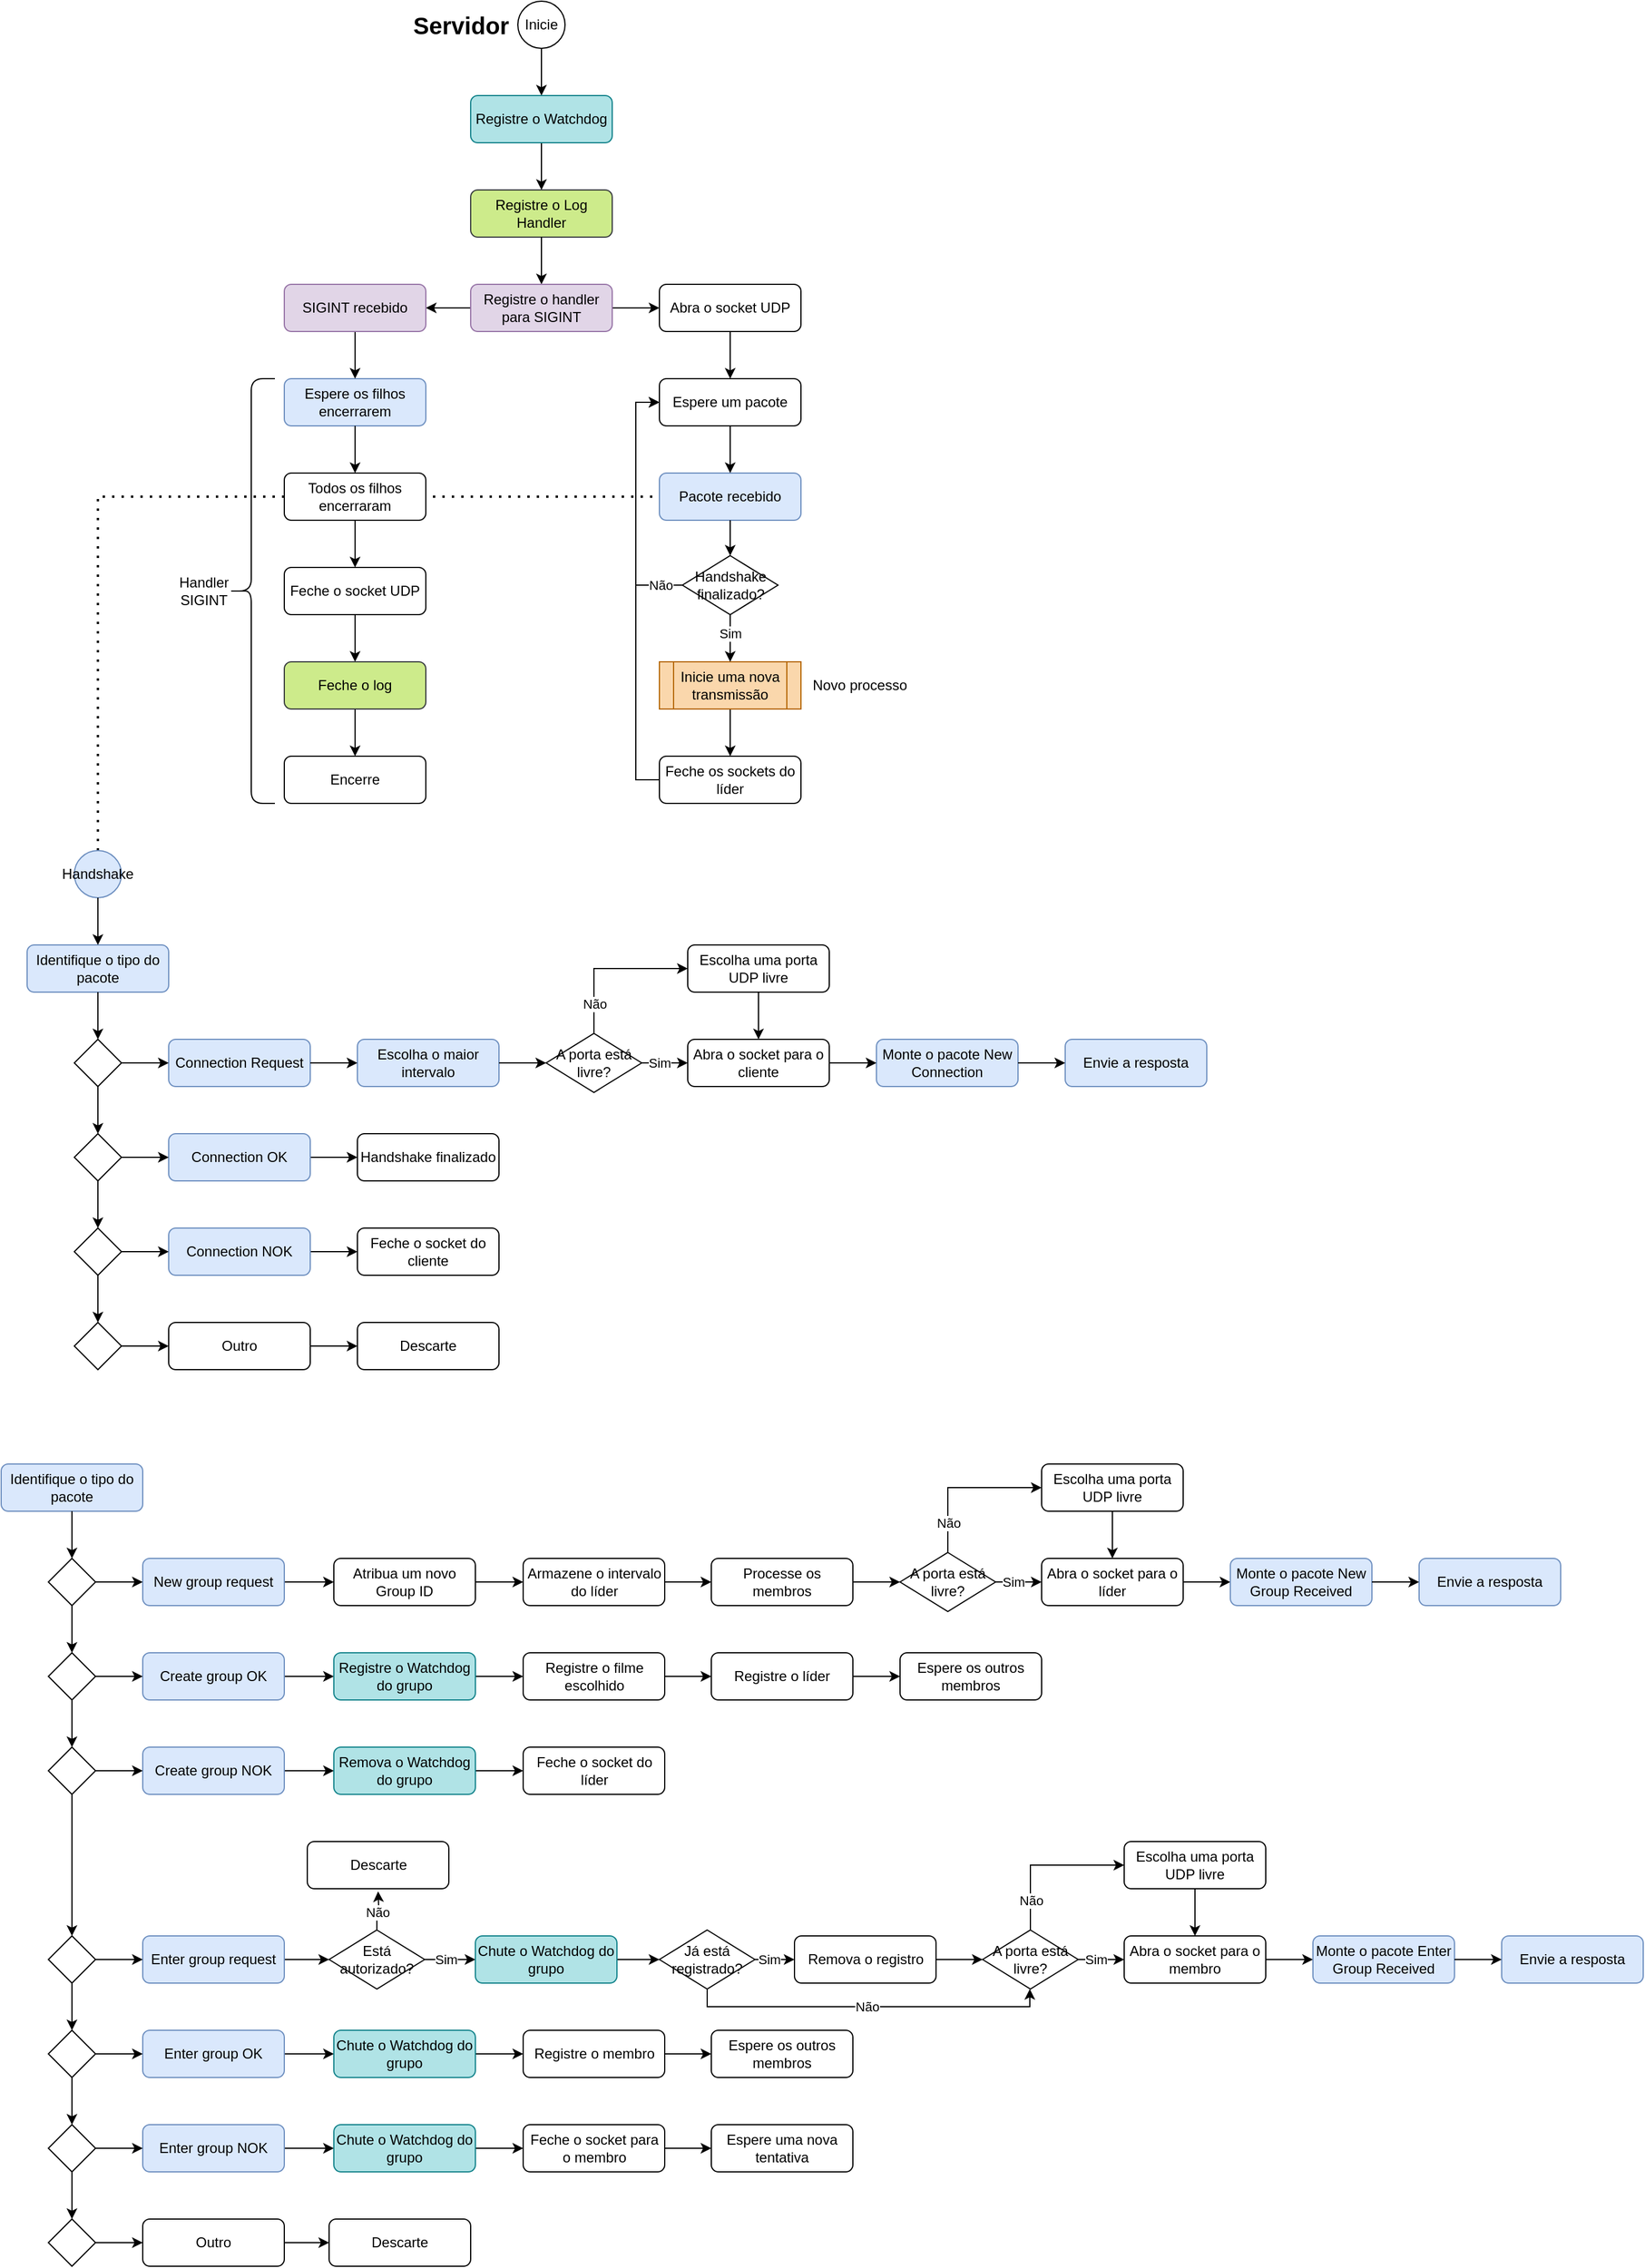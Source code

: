 <mxfile version="22.0.4" type="github" pages="7">
  <diagram name="Servidor" id="ynFxNo4VnXaIg0oJXaSw">
    <mxGraphModel dx="2397" dy="867" grid="1" gridSize="10" guides="1" tooltips="1" connect="1" arrows="1" fold="1" page="1" pageScale="1" pageWidth="850" pageHeight="1100" math="0" shadow="0">
      <root>
        <mxCell id="0" />
        <mxCell id="1" parent="0" />
        <mxCell id="EJdmyIB4NEUONoIzDkA6-1" value="" style="endArrow=none;dashed=1;html=1;dashPattern=1 3;strokeWidth=2;rounded=0;entryX=0;entryY=0.5;entryDx=0;entryDy=0;exitX=0.5;exitY=0;exitDx=0;exitDy=0;" parent="1" source="yHKhRk6aSZDx0uUjEONO-1" target="COrj-0BqQYtJM2jaXJOM-24" edge="1">
          <mxGeometry width="50" height="50" relative="1" as="geometry">
            <mxPoint x="360" y="510" as="sourcePoint" />
            <mxPoint x="410" y="460" as="targetPoint" />
            <Array as="points">
              <mxPoint x="40" y="460" />
            </Array>
          </mxGeometry>
        </mxCell>
        <mxCell id="COrj-0BqQYtJM2jaXJOM-3" value="&lt;b&gt;&lt;font style=&quot;font-size: 20px;&quot;&gt;Servidor&lt;/font&gt;&lt;/b&gt;" style="text;html=1;strokeColor=none;fillColor=none;align=center;verticalAlign=middle;whiteSpace=wrap;rounded=0;" parent="1" vertex="1">
          <mxGeometry x="318" y="45" width="60" height="30" as="geometry" />
        </mxCell>
        <mxCell id="UQIfMi1dA-SxJDkwBp8X-5" value="" style="edgeStyle=orthogonalEdgeStyle;rounded=0;orthogonalLoop=1;jettySize=auto;html=1;" edge="1" parent="1" source="COrj-0BqQYtJM2jaXJOM-72" target="UQIfMi1dA-SxJDkwBp8X-2">
          <mxGeometry relative="1" as="geometry" />
        </mxCell>
        <mxCell id="COrj-0BqQYtJM2jaXJOM-72" value="Inicie" style="ellipse;whiteSpace=wrap;html=1;" parent="1" vertex="1">
          <mxGeometry x="396" y="40" width="40" height="40" as="geometry" />
        </mxCell>
        <mxCell id="COrj-0BqQYtJM2jaXJOM-187" value="Registre o Log Handler" style="rounded=1;whiteSpace=wrap;html=1;fillColor=#cdeb8b;strokeColor=#36393d;" parent="1" vertex="1">
          <mxGeometry x="356" y="200" width="120" height="40" as="geometry" />
        </mxCell>
        <mxCell id="qft5Hnbvip94xZei00_H-3" value="" style="edgeStyle=orthogonalEdgeStyle;rounded=0;orthogonalLoop=1;jettySize=auto;html=1;" parent="1" source="COrj-0BqQYtJM2jaXJOM-187" edge="1">
          <mxGeometry relative="1" as="geometry">
            <mxPoint x="416" y="280" as="targetPoint" />
          </mxGeometry>
        </mxCell>
        <mxCell id="COrj-0BqQYtJM2jaXJOM-4" value="Abra o socket UDP" style="rounded=1;whiteSpace=wrap;html=1;" parent="1" vertex="1">
          <mxGeometry x="516" y="280" width="120" height="40" as="geometry" />
        </mxCell>
        <mxCell id="COrj-0BqQYtJM2jaXJOM-7" value="Espere um pacote" style="rounded=1;whiteSpace=wrap;html=1;" parent="1" vertex="1">
          <mxGeometry x="516" y="360" width="120" height="40" as="geometry" />
        </mxCell>
        <mxCell id="COrj-0BqQYtJM2jaXJOM-67" style="edgeStyle=orthogonalEdgeStyle;rounded=0;orthogonalLoop=1;jettySize=auto;html=1;exitX=0.5;exitY=1;exitDx=0;exitDy=0;" parent="1" source="COrj-0BqQYtJM2jaXJOM-4" target="COrj-0BqQYtJM2jaXJOM-7" edge="1">
          <mxGeometry relative="1" as="geometry" />
        </mxCell>
        <mxCell id="COrj-0BqQYtJM2jaXJOM-24" value="Pacote recebido" style="rounded=1;whiteSpace=wrap;html=1;fillColor=#dae8fc;strokeColor=#6c8ebf;" parent="1" vertex="1">
          <mxGeometry x="516" y="440" width="120" height="40" as="geometry" />
        </mxCell>
        <mxCell id="COrj-0BqQYtJM2jaXJOM-76" value="" style="edgeStyle=orthogonalEdgeStyle;rounded=0;orthogonalLoop=1;jettySize=auto;html=1;" parent="1" source="COrj-0BqQYtJM2jaXJOM-7" target="COrj-0BqQYtJM2jaXJOM-24" edge="1">
          <mxGeometry relative="1" as="geometry" />
        </mxCell>
        <mxCell id="COrj-0BqQYtJM2jaXJOM-146" value="" style="edgeStyle=orthogonalEdgeStyle;rounded=0;orthogonalLoop=1;jettySize=auto;html=1;" parent="1" source="COrj-0BqQYtJM2jaXJOM-63" target="COrj-0BqQYtJM2jaXJOM-4" edge="1">
          <mxGeometry relative="1" as="geometry" />
        </mxCell>
        <mxCell id="EOavcQHXVRg6n_TCKv-p-11" style="edgeStyle=orthogonalEdgeStyle;rounded=0;orthogonalLoop=1;jettySize=auto;html=1;exitX=0;exitY=0.5;exitDx=0;exitDy=0;entryX=1;entryY=0.5;entryDx=0;entryDy=0;" parent="1" source="COrj-0BqQYtJM2jaXJOM-63" target="EOavcQHXVRg6n_TCKv-p-10" edge="1">
          <mxGeometry relative="1" as="geometry" />
        </mxCell>
        <mxCell id="COrj-0BqQYtJM2jaXJOM-63" value="Registre o handler para SIGINT" style="rounded=1;whiteSpace=wrap;html=1;fillColor=#e1d5e7;strokeColor=#9673a6;" parent="1" vertex="1">
          <mxGeometry x="356" y="280" width="120" height="40" as="geometry" />
        </mxCell>
        <mxCell id="UQIfMi1dA-SxJDkwBp8X-1" value="" style="edgeStyle=orthogonalEdgeStyle;rounded=0;orthogonalLoop=1;jettySize=auto;html=1;" edge="1" parent="1" source="COrj-0BqQYtJM2jaXJOM-144" target="J2QjuuRLrta_Hf156Bu2-1">
          <mxGeometry relative="1" as="geometry" />
        </mxCell>
        <mxCell id="COrj-0BqQYtJM2jaXJOM-144" value="Inicie uma nova transmissão" style="shape=process;whiteSpace=wrap;html=1;backgroundOutline=1;fillColor=#fad7ac;strokeColor=#b46504;" parent="1" vertex="1">
          <mxGeometry x="516" y="600" width="120" height="40" as="geometry" />
        </mxCell>
        <mxCell id="J2QjuuRLrta_Hf156Bu2-11" style="edgeStyle=orthogonalEdgeStyle;rounded=0;orthogonalLoop=1;jettySize=auto;html=1;exitX=0;exitY=0.5;exitDx=0;exitDy=0;entryX=0;entryY=0.5;entryDx=0;entryDy=0;" parent="1" source="J2QjuuRLrta_Hf156Bu2-1" target="COrj-0BqQYtJM2jaXJOM-7" edge="1">
          <mxGeometry relative="1" as="geometry" />
        </mxCell>
        <mxCell id="J2QjuuRLrta_Hf156Bu2-1" value="Feche os sockets do líder" style="rounded=1;whiteSpace=wrap;html=1;" parent="1" vertex="1">
          <mxGeometry x="516" y="680" width="120" height="40" as="geometry" />
        </mxCell>
        <mxCell id="J2QjuuRLrta_Hf156Bu2-9" value="Sim" style="edgeStyle=orthogonalEdgeStyle;rounded=0;orthogonalLoop=1;jettySize=auto;html=1;exitX=0.5;exitY=1;exitDx=0;exitDy=0;entryX=0.5;entryY=0;entryDx=0;entryDy=0;" parent="1" source="J2QjuuRLrta_Hf156Bu2-6" target="COrj-0BqQYtJM2jaXJOM-144" edge="1">
          <mxGeometry x="-0.2" relative="1" as="geometry">
            <mxPoint as="offset" />
          </mxGeometry>
        </mxCell>
        <mxCell id="J2QjuuRLrta_Hf156Bu2-10" value="Não" style="edgeStyle=orthogonalEdgeStyle;rounded=0;orthogonalLoop=1;jettySize=auto;html=1;exitX=0;exitY=0.5;exitDx=0;exitDy=0;entryX=0;entryY=0.5;entryDx=0;entryDy=0;" parent="1" source="J2QjuuRLrta_Hf156Bu2-6" target="COrj-0BqQYtJM2jaXJOM-7" edge="1">
          <mxGeometry x="-0.822" relative="1" as="geometry">
            <mxPoint as="offset" />
          </mxGeometry>
        </mxCell>
        <mxCell id="J2QjuuRLrta_Hf156Bu2-6" value="Handshake finalizado?" style="rhombus;whiteSpace=wrap;html=1;" parent="1" vertex="1">
          <mxGeometry x="535.5" y="510" width="81" height="50" as="geometry" />
        </mxCell>
        <mxCell id="J2QjuuRLrta_Hf156Bu2-7" value="" style="edgeStyle=orthogonalEdgeStyle;rounded=0;orthogonalLoop=1;jettySize=auto;html=1;" parent="1" source="COrj-0BqQYtJM2jaXJOM-24" target="J2QjuuRLrta_Hf156Bu2-6" edge="1">
          <mxGeometry relative="1" as="geometry" />
        </mxCell>
        <mxCell id="EOavcQHXVRg6n_TCKv-p-1" value="Encerre" style="rounded=1;whiteSpace=wrap;html=1;" parent="1" vertex="1">
          <mxGeometry x="198" y="680" width="120" height="40" as="geometry" />
        </mxCell>
        <mxCell id="EOavcQHXVRg6n_TCKv-p-2" value="" style="edgeStyle=orthogonalEdgeStyle;rounded=0;orthogonalLoop=1;jettySize=auto;html=1;" parent="1" source="EOavcQHXVRg6n_TCKv-p-3" target="EOavcQHXVRg6n_TCKv-p-9" edge="1">
          <mxGeometry relative="1" as="geometry" />
        </mxCell>
        <mxCell id="EOavcQHXVRg6n_TCKv-p-3" value="Feche o socket UDP" style="rounded=1;whiteSpace=wrap;html=1;" parent="1" vertex="1">
          <mxGeometry x="198" y="520" width="120" height="40" as="geometry" />
        </mxCell>
        <mxCell id="EOavcQHXVRg6n_TCKv-p-4" value="Espere os filhos encerrarem" style="rounded=1;whiteSpace=wrap;html=1;fillColor=#dae8fc;strokeColor=#6c8ebf;" parent="1" vertex="1">
          <mxGeometry x="198" y="360" width="120" height="40" as="geometry" />
        </mxCell>
        <mxCell id="EOavcQHXVRg6n_TCKv-p-5" value="" style="edgeStyle=orthogonalEdgeStyle;rounded=0;orthogonalLoop=1;jettySize=auto;html=1;" parent="1" source="EOavcQHXVRg6n_TCKv-p-6" target="EOavcQHXVRg6n_TCKv-p-3" edge="1">
          <mxGeometry relative="1" as="geometry" />
        </mxCell>
        <mxCell id="EOavcQHXVRg6n_TCKv-p-6" value="Todos os filhos encerraram" style="rounded=1;whiteSpace=wrap;html=1;" parent="1" vertex="1">
          <mxGeometry x="198" y="440" width="120" height="40" as="geometry" />
        </mxCell>
        <mxCell id="EOavcQHXVRg6n_TCKv-p-7" value="" style="edgeStyle=orthogonalEdgeStyle;rounded=0;orthogonalLoop=1;jettySize=auto;html=1;" parent="1" source="EOavcQHXVRg6n_TCKv-p-4" target="EOavcQHXVRg6n_TCKv-p-6" edge="1">
          <mxGeometry relative="1" as="geometry" />
        </mxCell>
        <mxCell id="EOavcQHXVRg6n_TCKv-p-8" value="" style="edgeStyle=orthogonalEdgeStyle;rounded=0;orthogonalLoop=1;jettySize=auto;html=1;" parent="1" source="EOavcQHXVRg6n_TCKv-p-9" target="EOavcQHXVRg6n_TCKv-p-1" edge="1">
          <mxGeometry relative="1" as="geometry" />
        </mxCell>
        <mxCell id="EOavcQHXVRg6n_TCKv-p-9" value="Feche o log" style="rounded=1;whiteSpace=wrap;html=1;fillColor=#cdeb8b;strokeColor=#36393d;" parent="1" vertex="1">
          <mxGeometry x="198" y="600" width="120" height="40" as="geometry" />
        </mxCell>
        <mxCell id="EOavcQHXVRg6n_TCKv-p-12" style="edgeStyle=orthogonalEdgeStyle;rounded=0;orthogonalLoop=1;jettySize=auto;html=1;exitX=0.5;exitY=1;exitDx=0;exitDy=0;entryX=0.5;entryY=0;entryDx=0;entryDy=0;" parent="1" source="EOavcQHXVRg6n_TCKv-p-10" target="EOavcQHXVRg6n_TCKv-p-4" edge="1">
          <mxGeometry relative="1" as="geometry" />
        </mxCell>
        <mxCell id="EOavcQHXVRg6n_TCKv-p-10" value="SIGINT recebido" style="rounded=1;whiteSpace=wrap;html=1;fillColor=#e1d5e7;strokeColor=#9673a6;" parent="1" vertex="1">
          <mxGeometry x="198" y="280" width="120" height="40" as="geometry" />
        </mxCell>
        <mxCell id="b0mKz9vQvpN4a8C5u8PS-3" value="" style="shape=curlyBracket;whiteSpace=wrap;html=1;rounded=1;labelPosition=left;verticalLabelPosition=middle;align=right;verticalAlign=middle;size=0.5;" parent="1" vertex="1">
          <mxGeometry x="150" y="360" width="40" height="360" as="geometry" />
        </mxCell>
        <mxCell id="b0mKz9vQvpN4a8C5u8PS-4" value="Handler SIGINT" style="text;html=1;strokeColor=none;fillColor=none;align=center;verticalAlign=middle;whiteSpace=wrap;rounded=0;" parent="1" vertex="1">
          <mxGeometry x="100" y="525" width="60" height="30" as="geometry" />
        </mxCell>
        <mxCell id="yHKhRk6aSZDx0uUjEONO-1" value="Handshake" style="ellipse;whiteSpace=wrap;html=1;fillColor=#dae8fc;strokeColor=#6c8ebf;" parent="1" vertex="1">
          <mxGeometry x="20" y="760" width="40" height="40" as="geometry" />
        </mxCell>
        <mxCell id="yHKhRk6aSZDx0uUjEONO-2" value="Identifique o tipo do pacote" style="rounded=1;whiteSpace=wrap;html=1;fillColor=#dae8fc;strokeColor=#6c8ebf;" parent="1" vertex="1">
          <mxGeometry x="-20" y="840" width="120" height="40" as="geometry" />
        </mxCell>
        <mxCell id="yHKhRk6aSZDx0uUjEONO-3" value="" style="edgeStyle=orthogonalEdgeStyle;rounded=0;orthogonalLoop=1;jettySize=auto;html=1;" parent="1" source="yHKhRk6aSZDx0uUjEONO-1" target="yHKhRk6aSZDx0uUjEONO-2" edge="1">
          <mxGeometry relative="1" as="geometry" />
        </mxCell>
        <mxCell id="yHKhRk6aSZDx0uUjEONO-4" value="" style="rhombus;whiteSpace=wrap;html=1;" parent="1" vertex="1">
          <mxGeometry x="20" y="920" width="40" height="40" as="geometry" />
        </mxCell>
        <mxCell id="yHKhRk6aSZDx0uUjEONO-6" value="" style="edgeStyle=orthogonalEdgeStyle;rounded=0;orthogonalLoop=1;jettySize=auto;html=1;" parent="1" source="yHKhRk6aSZDx0uUjEONO-2" target="yHKhRk6aSZDx0uUjEONO-4" edge="1">
          <mxGeometry relative="1" as="geometry" />
        </mxCell>
        <mxCell id="yHKhRk6aSZDx0uUjEONO-5" value="Connection Request" style="rounded=1;whiteSpace=wrap;html=1;fillColor=#dae8fc;strokeColor=#6c8ebf;" parent="1" vertex="1">
          <mxGeometry x="100" y="920" width="120" height="40" as="geometry" />
        </mxCell>
        <mxCell id="yHKhRk6aSZDx0uUjEONO-7" value="" style="edgeStyle=orthogonalEdgeStyle;rounded=0;orthogonalLoop=1;jettySize=auto;html=1;" parent="1" source="yHKhRk6aSZDx0uUjEONO-4" target="yHKhRk6aSZDx0uUjEONO-5" edge="1">
          <mxGeometry relative="1" as="geometry" />
        </mxCell>
        <mxCell id="IMM0z7eJbCI072ubaETF-4" style="edgeStyle=orthogonalEdgeStyle;rounded=0;orthogonalLoop=1;jettySize=auto;html=1;exitX=0.5;exitY=1;exitDx=0;exitDy=0;entryX=0.5;entryY=0;entryDx=0;entryDy=0;" parent="1" source="yHKhRk6aSZDx0uUjEONO-9" target="IMM0z7eJbCI072ubaETF-1" edge="1">
          <mxGeometry relative="1" as="geometry" />
        </mxCell>
        <mxCell id="yHKhRk6aSZDx0uUjEONO-9" value="" style="rhombus;whiteSpace=wrap;html=1;" parent="1" vertex="1">
          <mxGeometry x="20" y="1000" width="40" height="40" as="geometry" />
        </mxCell>
        <mxCell id="yHKhRk6aSZDx0uUjEONO-11" value="" style="edgeStyle=orthogonalEdgeStyle;rounded=0;orthogonalLoop=1;jettySize=auto;html=1;" parent="1" source="yHKhRk6aSZDx0uUjEONO-4" target="yHKhRk6aSZDx0uUjEONO-9" edge="1">
          <mxGeometry relative="1" as="geometry" />
        </mxCell>
        <mxCell id="GMGlItMAqmqIwBuhZVu5-1" style="edgeStyle=orthogonalEdgeStyle;rounded=0;orthogonalLoop=1;jettySize=auto;html=1;exitX=1;exitY=0.5;exitDx=0;exitDy=0;entryX=0;entryY=0.5;entryDx=0;entryDy=0;" parent="1" source="yHKhRk6aSZDx0uUjEONO-10" target="eMj8lCLuqtthMLuRCFK0-7" edge="1">
          <mxGeometry relative="1" as="geometry" />
        </mxCell>
        <mxCell id="yHKhRk6aSZDx0uUjEONO-10" value="Connection OK" style="rounded=1;whiteSpace=wrap;html=1;fillColor=#dae8fc;strokeColor=#6c8ebf;" parent="1" vertex="1">
          <mxGeometry x="100" y="1000" width="120" height="40" as="geometry" />
        </mxCell>
        <mxCell id="yHKhRk6aSZDx0uUjEONO-8" value="" style="edgeStyle=orthogonalEdgeStyle;rounded=0;orthogonalLoop=1;jettySize=auto;html=1;" parent="1" source="yHKhRk6aSZDx0uUjEONO-9" target="yHKhRk6aSZDx0uUjEONO-10" edge="1">
          <mxGeometry relative="1" as="geometry" />
        </mxCell>
        <mxCell id="yHKhRk6aSZDx0uUjEONO-25" value="Escolha o maior intervalo" style="rounded=1;whiteSpace=wrap;html=1;fillColor=#dae8fc;strokeColor=#6c8ebf;" parent="1" vertex="1">
          <mxGeometry x="260" y="920" width="120" height="40" as="geometry" />
        </mxCell>
        <mxCell id="eMj8lCLuqtthMLuRCFK0-50" value="" style="edgeStyle=orthogonalEdgeStyle;rounded=0;orthogonalLoop=1;jettySize=auto;html=1;" parent="1" source="yHKhRk6aSZDx0uUjEONO-5" target="yHKhRk6aSZDx0uUjEONO-25" edge="1">
          <mxGeometry relative="1" as="geometry" />
        </mxCell>
        <mxCell id="yHKhRk6aSZDx0uUjEONO-27" value="Monte o pacote New Connection" style="rounded=1;whiteSpace=wrap;html=1;fillColor=#dae8fc;strokeColor=#6c8ebf;" parent="1" vertex="1">
          <mxGeometry x="700" y="920" width="120" height="40" as="geometry" />
        </mxCell>
        <mxCell id="yHKhRk6aSZDx0uUjEONO-29" value="Envie a resposta" style="rounded=1;whiteSpace=wrap;html=1;fillColor=#dae8fc;strokeColor=#6c8ebf;" parent="1" vertex="1">
          <mxGeometry x="860" y="920" width="120" height="40" as="geometry" />
        </mxCell>
        <mxCell id="yHKhRk6aSZDx0uUjEONO-30" value="" style="edgeStyle=orthogonalEdgeStyle;rounded=0;orthogonalLoop=1;jettySize=auto;html=1;" parent="1" source="yHKhRk6aSZDx0uUjEONO-27" target="yHKhRk6aSZDx0uUjEONO-29" edge="1">
          <mxGeometry relative="1" as="geometry" />
        </mxCell>
        <mxCell id="eMj8lCLuqtthMLuRCFK0-7" value="Handshake finalizado" style="rounded=1;whiteSpace=wrap;html=1;" parent="1" vertex="1">
          <mxGeometry x="260" y="1000" width="120" height="40" as="geometry" />
        </mxCell>
        <mxCell id="eMj8lCLuqtthMLuRCFK0-23" value="" style="rhombus;whiteSpace=wrap;html=1;" parent="1" vertex="1">
          <mxGeometry x="20" y="1160" width="40" height="40" as="geometry" />
        </mxCell>
        <mxCell id="eMj8lCLuqtthMLuRCFK0-24" value="Outro" style="rounded=1;whiteSpace=wrap;html=1;" parent="1" vertex="1">
          <mxGeometry x="100" y="1160" width="120" height="40" as="geometry" />
        </mxCell>
        <mxCell id="eMj8lCLuqtthMLuRCFK0-26" value="" style="edgeStyle=orthogonalEdgeStyle;rounded=0;orthogonalLoop=1;jettySize=auto;html=1;" parent="1" source="eMj8lCLuqtthMLuRCFK0-23" target="eMj8lCLuqtthMLuRCFK0-24" edge="1">
          <mxGeometry relative="1" as="geometry" />
        </mxCell>
        <mxCell id="eMj8lCLuqtthMLuRCFK0-27" value="Descarte" style="rounded=1;whiteSpace=wrap;html=1;" parent="1" vertex="1">
          <mxGeometry x="260" y="1160" width="120" height="40" as="geometry" />
        </mxCell>
        <mxCell id="eMj8lCLuqtthMLuRCFK0-28" style="edgeStyle=orthogonalEdgeStyle;rounded=0;orthogonalLoop=1;jettySize=auto;html=1;entryX=0;entryY=0.5;entryDx=0;entryDy=0;" parent="1" source="eMj8lCLuqtthMLuRCFK0-24" target="eMj8lCLuqtthMLuRCFK0-27" edge="1">
          <mxGeometry relative="1" as="geometry" />
        </mxCell>
        <mxCell id="eMj8lCLuqtthMLuRCFK0-54" value="A porta está livre?" style="rhombus;whiteSpace=wrap;html=1;" parent="1" vertex="1">
          <mxGeometry x="420" y="915" width="81" height="50" as="geometry" />
        </mxCell>
        <mxCell id="eMj8lCLuqtthMLuRCFK0-58" style="edgeStyle=orthogonalEdgeStyle;rounded=0;orthogonalLoop=1;jettySize=auto;html=1;" parent="1" source="yHKhRk6aSZDx0uUjEONO-25" target="eMj8lCLuqtthMLuRCFK0-54" edge="1">
          <mxGeometry relative="1" as="geometry" />
        </mxCell>
        <mxCell id="eMj8lCLuqtthMLuRCFK0-59" style="edgeStyle=orthogonalEdgeStyle;rounded=0;orthogonalLoop=1;jettySize=auto;html=1;" parent="1" source="eMj8lCLuqtthMLuRCFK0-55" target="yHKhRk6aSZDx0uUjEONO-27" edge="1">
          <mxGeometry relative="1" as="geometry" />
        </mxCell>
        <mxCell id="eMj8lCLuqtthMLuRCFK0-55" value="Abra o socket para o cliente" style="rounded=1;whiteSpace=wrap;html=1;" parent="1" vertex="1">
          <mxGeometry x="540" y="920" width="120" height="40" as="geometry" />
        </mxCell>
        <mxCell id="eMj8lCLuqtthMLuRCFK0-51" value="" style="edgeStyle=orthogonalEdgeStyle;rounded=0;orthogonalLoop=1;jettySize=auto;html=1;" parent="1" source="eMj8lCLuqtthMLuRCFK0-54" target="eMj8lCLuqtthMLuRCFK0-55" edge="1">
          <mxGeometry relative="1" as="geometry">
            <Array as="points">
              <mxPoint x="520" y="940" />
              <mxPoint x="520" y="940" />
            </Array>
          </mxGeometry>
        </mxCell>
        <mxCell id="eMj8lCLuqtthMLuRCFK0-52" value="Sim" style="edgeLabel;html=1;align=center;verticalAlign=middle;resizable=0;points=[];" parent="eMj8lCLuqtthMLuRCFK0-51" vertex="1" connectable="0">
          <mxGeometry x="-0.067" relative="1" as="geometry">
            <mxPoint x="-3" as="offset" />
          </mxGeometry>
        </mxCell>
        <mxCell id="xJJcF3etG1mIw8to9cST-6" value="" style="edgeStyle=orthogonalEdgeStyle;rounded=0;orthogonalLoop=1;jettySize=auto;html=1;" parent="1" source="eMj8lCLuqtthMLuRCFK0-57" target="eMj8lCLuqtthMLuRCFK0-55" edge="1">
          <mxGeometry relative="1" as="geometry" />
        </mxCell>
        <mxCell id="eMj8lCLuqtthMLuRCFK0-57" value="Escolha uma porta UDP livre" style="rounded=1;whiteSpace=wrap;html=1;" parent="1" vertex="1">
          <mxGeometry x="540" y="840" width="120" height="40" as="geometry" />
        </mxCell>
        <mxCell id="xJJcF3etG1mIw8to9cST-5" value="Não" style="edgeStyle=orthogonalEdgeStyle;rounded=0;orthogonalLoop=1;jettySize=auto;html=1;exitX=0.5;exitY=0;exitDx=0;exitDy=0;entryX=0;entryY=0.5;entryDx=0;entryDy=0;" parent="1" source="eMj8lCLuqtthMLuRCFK0-54" target="eMj8lCLuqtthMLuRCFK0-57" edge="1">
          <mxGeometry x="-0.628" relative="1" as="geometry">
            <mxPoint as="offset" />
          </mxGeometry>
        </mxCell>
        <mxCell id="IMM0z7eJbCI072ubaETF-7" style="edgeStyle=orthogonalEdgeStyle;rounded=0;orthogonalLoop=1;jettySize=auto;html=1;exitX=0.5;exitY=1;exitDx=0;exitDy=0;entryX=0.5;entryY=0;entryDx=0;entryDy=0;" parent="1" source="IMM0z7eJbCI072ubaETF-1" target="eMj8lCLuqtthMLuRCFK0-23" edge="1">
          <mxGeometry relative="1" as="geometry" />
        </mxCell>
        <mxCell id="IMM0z7eJbCI072ubaETF-1" value="" style="rhombus;whiteSpace=wrap;html=1;" parent="1" vertex="1">
          <mxGeometry x="20" y="1080" width="40" height="40" as="geometry" />
        </mxCell>
        <mxCell id="IMM0z7eJbCI072ubaETF-6" style="edgeStyle=orthogonalEdgeStyle;rounded=0;orthogonalLoop=1;jettySize=auto;html=1;exitX=1;exitY=0.5;exitDx=0;exitDy=0;" parent="1" source="IMM0z7eJbCI072ubaETF-2" target="IMM0z7eJbCI072ubaETF-5" edge="1">
          <mxGeometry relative="1" as="geometry" />
        </mxCell>
        <mxCell id="IMM0z7eJbCI072ubaETF-2" value="Connection NOK" style="rounded=1;whiteSpace=wrap;html=1;fillColor=#dae8fc;strokeColor=#6c8ebf;" parent="1" vertex="1">
          <mxGeometry x="100" y="1080" width="120" height="40" as="geometry" />
        </mxCell>
        <mxCell id="IMM0z7eJbCI072ubaETF-3" value="" style="edgeStyle=orthogonalEdgeStyle;rounded=0;orthogonalLoop=1;jettySize=auto;html=1;" parent="1" source="IMM0z7eJbCI072ubaETF-1" target="IMM0z7eJbCI072ubaETF-2" edge="1">
          <mxGeometry relative="1" as="geometry" />
        </mxCell>
        <mxCell id="IMM0z7eJbCI072ubaETF-5" value="Feche o socket do cliente" style="rounded=1;whiteSpace=wrap;html=1;" parent="1" vertex="1">
          <mxGeometry x="260" y="1080" width="120" height="40" as="geometry" />
        </mxCell>
        <mxCell id="JMDeXmowXX2oRQuS-4Mw-1" value="Novo processo" style="text;html=1;strokeColor=none;fillColor=none;align=center;verticalAlign=middle;whiteSpace=wrap;rounded=0;" parent="1" vertex="1">
          <mxGeometry x="636" y="605" width="100" height="30" as="geometry" />
        </mxCell>
        <mxCell id="oaPcfb_aucjhU2SOrgym-1" value="Identifique o tipo do pacote" style="rounded=1;whiteSpace=wrap;html=1;fillColor=#dae8fc;strokeColor=#6c8ebf;" parent="1" vertex="1">
          <mxGeometry x="-42" y="1280" width="120" height="40" as="geometry" />
        </mxCell>
        <mxCell id="oaPcfb_aucjhU2SOrgym-2" value="" style="rhombus;whiteSpace=wrap;html=1;" parent="1" vertex="1">
          <mxGeometry x="-2" y="1360" width="40" height="40" as="geometry" />
        </mxCell>
        <mxCell id="oaPcfb_aucjhU2SOrgym-3" value="" style="edgeStyle=orthogonalEdgeStyle;rounded=0;orthogonalLoop=1;jettySize=auto;html=1;" parent="1" source="oaPcfb_aucjhU2SOrgym-1" target="oaPcfb_aucjhU2SOrgym-2" edge="1">
          <mxGeometry relative="1" as="geometry" />
        </mxCell>
        <mxCell id="oaPcfb_aucjhU2SOrgym-35" style="edgeStyle=orthogonalEdgeStyle;rounded=0;orthogonalLoop=1;jettySize=auto;html=1;exitX=1;exitY=0.5;exitDx=0;exitDy=0;" parent="1" source="oaPcfb_aucjhU2SOrgym-4" target="oaPcfb_aucjhU2SOrgym-34" edge="1">
          <mxGeometry relative="1" as="geometry" />
        </mxCell>
        <mxCell id="oaPcfb_aucjhU2SOrgym-4" value="New group request" style="rounded=1;whiteSpace=wrap;html=1;fillColor=#dae8fc;strokeColor=#6c8ebf;" parent="1" vertex="1">
          <mxGeometry x="78" y="1360" width="120" height="40" as="geometry" />
        </mxCell>
        <mxCell id="oaPcfb_aucjhU2SOrgym-5" value="" style="edgeStyle=orthogonalEdgeStyle;rounded=0;orthogonalLoop=1;jettySize=auto;html=1;" parent="1" source="oaPcfb_aucjhU2SOrgym-2" target="oaPcfb_aucjhU2SOrgym-4" edge="1">
          <mxGeometry relative="1" as="geometry" />
        </mxCell>
        <mxCell id="oaPcfb_aucjhU2SOrgym-6" style="edgeStyle=orthogonalEdgeStyle;rounded=0;orthogonalLoop=1;jettySize=auto;html=1;exitX=0.5;exitY=1;exitDx=0;exitDy=0;entryX=0.5;entryY=0;entryDx=0;entryDy=0;" parent="1" source="oaPcfb_aucjhU2SOrgym-7" target="oaPcfb_aucjhU2SOrgym-15" edge="1">
          <mxGeometry relative="1" as="geometry" />
        </mxCell>
        <mxCell id="oaPcfb_aucjhU2SOrgym-7" value="" style="rhombus;whiteSpace=wrap;html=1;" parent="1" vertex="1">
          <mxGeometry x="-2" y="1440" width="40" height="40" as="geometry" />
        </mxCell>
        <mxCell id="oaPcfb_aucjhU2SOrgym-8" value="" style="edgeStyle=orthogonalEdgeStyle;rounded=0;orthogonalLoop=1;jettySize=auto;html=1;" parent="1" source="oaPcfb_aucjhU2SOrgym-2" target="oaPcfb_aucjhU2SOrgym-7" edge="1">
          <mxGeometry relative="1" as="geometry" />
        </mxCell>
        <mxCell id="L_7fKBITwJA6QyuvXbMa-3" value="" style="edgeStyle=orthogonalEdgeStyle;rounded=0;orthogonalLoop=1;jettySize=auto;html=1;" parent="1" source="oaPcfb_aucjhU2SOrgym-9" target="L_7fKBITwJA6QyuvXbMa-1" edge="1">
          <mxGeometry relative="1" as="geometry" />
        </mxCell>
        <mxCell id="oaPcfb_aucjhU2SOrgym-9" value="Create group OK" style="rounded=1;whiteSpace=wrap;html=1;fillColor=#dae8fc;strokeColor=#6c8ebf;" parent="1" vertex="1">
          <mxGeometry x="78" y="1440" width="120" height="40" as="geometry" />
        </mxCell>
        <mxCell id="oaPcfb_aucjhU2SOrgym-10" value="" style="edgeStyle=orthogonalEdgeStyle;rounded=0;orthogonalLoop=1;jettySize=auto;html=1;" parent="1" source="oaPcfb_aucjhU2SOrgym-7" target="oaPcfb_aucjhU2SOrgym-9" edge="1">
          <mxGeometry relative="1" as="geometry" />
        </mxCell>
        <mxCell id="oaPcfb_aucjhU2SOrgym-11" value="" style="rhombus;whiteSpace=wrap;html=1;" parent="1" vertex="1">
          <mxGeometry x="-2" y="1920" width="40" height="40" as="geometry" />
        </mxCell>
        <mxCell id="oaPcfb_aucjhU2SOrgym-32" style="edgeStyle=orthogonalEdgeStyle;rounded=0;orthogonalLoop=1;jettySize=auto;html=1;exitX=1;exitY=0.5;exitDx=0;exitDy=0;entryX=0;entryY=0.5;entryDx=0;entryDy=0;" parent="1" source="oaPcfb_aucjhU2SOrgym-12" target="oaPcfb_aucjhU2SOrgym-31" edge="1">
          <mxGeometry relative="1" as="geometry" />
        </mxCell>
        <mxCell id="oaPcfb_aucjhU2SOrgym-12" value="Outro" style="rounded=1;whiteSpace=wrap;html=1;" parent="1" vertex="1">
          <mxGeometry x="78" y="1920" width="120" height="40" as="geometry" />
        </mxCell>
        <mxCell id="oaPcfb_aucjhU2SOrgym-13" value="" style="edgeStyle=orthogonalEdgeStyle;rounded=0;orthogonalLoop=1;jettySize=auto;html=1;" parent="1" source="oaPcfb_aucjhU2SOrgym-11" target="oaPcfb_aucjhU2SOrgym-12" edge="1">
          <mxGeometry relative="1" as="geometry" />
        </mxCell>
        <mxCell id="oaPcfb_aucjhU2SOrgym-21" value="" style="edgeStyle=orthogonalEdgeStyle;rounded=0;orthogonalLoop=1;jettySize=auto;html=1;" parent="1" source="oaPcfb_aucjhU2SOrgym-15" target="oaPcfb_aucjhU2SOrgym-18" edge="1">
          <mxGeometry relative="1" as="geometry" />
        </mxCell>
        <mxCell id="oaPcfb_aucjhU2SOrgym-15" value="" style="rhombus;whiteSpace=wrap;html=1;" parent="1" vertex="1">
          <mxGeometry x="-2" y="1520" width="40" height="40" as="geometry" />
        </mxCell>
        <mxCell id="0Xw0NmUvQIfr5MNFKiyh-11" value="" style="edgeStyle=orthogonalEdgeStyle;rounded=0;orthogonalLoop=1;jettySize=auto;html=1;" parent="1" source="oaPcfb_aucjhU2SOrgym-16" target="0Xw0NmUvQIfr5MNFKiyh-10" edge="1">
          <mxGeometry relative="1" as="geometry" />
        </mxCell>
        <mxCell id="oaPcfb_aucjhU2SOrgym-16" value="Create group NOK" style="rounded=1;whiteSpace=wrap;html=1;fillColor=#dae8fc;strokeColor=#6c8ebf;" parent="1" vertex="1">
          <mxGeometry x="78" y="1520" width="120" height="40" as="geometry" />
        </mxCell>
        <mxCell id="oaPcfb_aucjhU2SOrgym-17" value="" style="edgeStyle=orthogonalEdgeStyle;rounded=0;orthogonalLoop=1;jettySize=auto;html=1;" parent="1" source="oaPcfb_aucjhU2SOrgym-15" target="oaPcfb_aucjhU2SOrgym-16" edge="1">
          <mxGeometry relative="1" as="geometry" />
        </mxCell>
        <mxCell id="0Xw0NmUvQIfr5MNFKiyh-41" style="edgeStyle=orthogonalEdgeStyle;rounded=0;orthogonalLoop=1;jettySize=auto;html=1;entryX=0.5;entryY=0;entryDx=0;entryDy=0;" parent="1" source="oaPcfb_aucjhU2SOrgym-18" target="oaPcfb_aucjhU2SOrgym-22" edge="1">
          <mxGeometry relative="1" as="geometry" />
        </mxCell>
        <mxCell id="oaPcfb_aucjhU2SOrgym-18" value="" style="rhombus;whiteSpace=wrap;html=1;" parent="1" vertex="1">
          <mxGeometry x="-2" y="1680" width="40" height="40" as="geometry" />
        </mxCell>
        <mxCell id="0Xw0NmUvQIfr5MNFKiyh-15" value="" style="edgeStyle=orthogonalEdgeStyle;rounded=0;orthogonalLoop=1;jettySize=auto;html=1;" parent="1" source="oaPcfb_aucjhU2SOrgym-19" target="0Xw0NmUvQIfr5MNFKiyh-14" edge="1">
          <mxGeometry relative="1" as="geometry" />
        </mxCell>
        <mxCell id="oaPcfb_aucjhU2SOrgym-19" value="Enter group request" style="rounded=1;whiteSpace=wrap;html=1;fillColor=#dae8fc;strokeColor=#6c8ebf;" parent="1" vertex="1">
          <mxGeometry x="78" y="1680" width="120" height="40" as="geometry" />
        </mxCell>
        <mxCell id="oaPcfb_aucjhU2SOrgym-20" value="" style="edgeStyle=orthogonalEdgeStyle;rounded=0;orthogonalLoop=1;jettySize=auto;html=1;" parent="1" source="oaPcfb_aucjhU2SOrgym-18" target="oaPcfb_aucjhU2SOrgym-19" edge="1">
          <mxGeometry relative="1" as="geometry" />
        </mxCell>
        <mxCell id="oaPcfb_aucjhU2SOrgym-29" style="edgeStyle=orthogonalEdgeStyle;rounded=0;orthogonalLoop=1;jettySize=auto;html=1;exitX=0.5;exitY=1;exitDx=0;exitDy=0;entryX=0.5;entryY=0;entryDx=0;entryDy=0;" parent="1" source="oaPcfb_aucjhU2SOrgym-22" target="oaPcfb_aucjhU2SOrgym-26" edge="1">
          <mxGeometry relative="1" as="geometry" />
        </mxCell>
        <mxCell id="oaPcfb_aucjhU2SOrgym-22" value="" style="rhombus;whiteSpace=wrap;html=1;" parent="1" vertex="1">
          <mxGeometry x="-2" y="1760" width="40" height="40" as="geometry" />
        </mxCell>
        <mxCell id="vVLW29fW4FGLw3QUVE8Y-2" value="" style="edgeStyle=orthogonalEdgeStyle;rounded=0;orthogonalLoop=1;jettySize=auto;html=1;" parent="1" source="oaPcfb_aucjhU2SOrgym-23" target="vVLW29fW4FGLw3QUVE8Y-1" edge="1">
          <mxGeometry relative="1" as="geometry" />
        </mxCell>
        <mxCell id="oaPcfb_aucjhU2SOrgym-23" value="Enter group OK" style="rounded=1;whiteSpace=wrap;html=1;fillColor=#dae8fc;strokeColor=#6c8ebf;" parent="1" vertex="1">
          <mxGeometry x="78" y="1760" width="120" height="40" as="geometry" />
        </mxCell>
        <mxCell id="oaPcfb_aucjhU2SOrgym-24" value="" style="edgeStyle=orthogonalEdgeStyle;rounded=0;orthogonalLoop=1;jettySize=auto;html=1;" parent="1" source="oaPcfb_aucjhU2SOrgym-22" target="oaPcfb_aucjhU2SOrgym-23" edge="1">
          <mxGeometry relative="1" as="geometry" />
        </mxCell>
        <mxCell id="oaPcfb_aucjhU2SOrgym-30" style="edgeStyle=orthogonalEdgeStyle;rounded=0;orthogonalLoop=1;jettySize=auto;html=1;exitX=0.5;exitY=1;exitDx=0;exitDy=0;" parent="1" source="oaPcfb_aucjhU2SOrgym-26" target="oaPcfb_aucjhU2SOrgym-11" edge="1">
          <mxGeometry relative="1" as="geometry" />
        </mxCell>
        <mxCell id="oaPcfb_aucjhU2SOrgym-26" value="" style="rhombus;whiteSpace=wrap;html=1;" parent="1" vertex="1">
          <mxGeometry x="-2" y="1840" width="40" height="40" as="geometry" />
        </mxCell>
        <mxCell id="vVLW29fW4FGLw3QUVE8Y-8" value="" style="edgeStyle=orthogonalEdgeStyle;rounded=0;orthogonalLoop=1;jettySize=auto;html=1;" parent="1" source="oaPcfb_aucjhU2SOrgym-27" target="vVLW29fW4FGLw3QUVE8Y-7" edge="1">
          <mxGeometry relative="1" as="geometry" />
        </mxCell>
        <mxCell id="oaPcfb_aucjhU2SOrgym-27" value="Enter group NOK" style="rounded=1;whiteSpace=wrap;html=1;fillColor=#dae8fc;strokeColor=#6c8ebf;" parent="1" vertex="1">
          <mxGeometry x="78" y="1840" width="120" height="40" as="geometry" />
        </mxCell>
        <mxCell id="oaPcfb_aucjhU2SOrgym-28" value="" style="edgeStyle=orthogonalEdgeStyle;rounded=0;orthogonalLoop=1;jettySize=auto;html=1;" parent="1" source="oaPcfb_aucjhU2SOrgym-26" target="oaPcfb_aucjhU2SOrgym-27" edge="1">
          <mxGeometry relative="1" as="geometry" />
        </mxCell>
        <mxCell id="oaPcfb_aucjhU2SOrgym-31" value="Descarte" style="rounded=1;whiteSpace=wrap;html=1;" parent="1" vertex="1">
          <mxGeometry x="236" y="1920" width="120" height="40" as="geometry" />
        </mxCell>
        <mxCell id="oaPcfb_aucjhU2SOrgym-37" style="edgeStyle=orthogonalEdgeStyle;rounded=0;orthogonalLoop=1;jettySize=auto;html=1;exitX=1;exitY=0.5;exitDx=0;exitDy=0;" parent="1" source="oaPcfb_aucjhU2SOrgym-34" target="oaPcfb_aucjhU2SOrgym-36" edge="1">
          <mxGeometry relative="1" as="geometry" />
        </mxCell>
        <mxCell id="oaPcfb_aucjhU2SOrgym-34" value="Atribua um novo Group ID" style="rounded=1;whiteSpace=wrap;html=1;" parent="1" vertex="1">
          <mxGeometry x="240" y="1360" width="120" height="40" as="geometry" />
        </mxCell>
        <mxCell id="oaPcfb_aucjhU2SOrgym-39" style="edgeStyle=orthogonalEdgeStyle;rounded=0;orthogonalLoop=1;jettySize=auto;html=1;exitX=1;exitY=0.5;exitDx=0;exitDy=0;" parent="1" source="oaPcfb_aucjhU2SOrgym-36" edge="1">
          <mxGeometry relative="1" as="geometry">
            <mxPoint x="560" y="1380" as="targetPoint" />
          </mxGeometry>
        </mxCell>
        <mxCell id="oaPcfb_aucjhU2SOrgym-36" value="Armazene o intervalo do líder" style="rounded=1;whiteSpace=wrap;html=1;" parent="1" vertex="1">
          <mxGeometry x="400.5" y="1360" width="120" height="40" as="geometry" />
        </mxCell>
        <mxCell id="oaPcfb_aucjhU2SOrgym-48" style="edgeStyle=orthogonalEdgeStyle;rounded=0;orthogonalLoop=1;jettySize=auto;html=1;exitX=1;exitY=0.5;exitDx=0;exitDy=0;entryX=0;entryY=0.5;entryDx=0;entryDy=0;" parent="1" source="oaPcfb_aucjhU2SOrgym-40" target="oaPcfb_aucjhU2SOrgym-41" edge="1">
          <mxGeometry relative="1" as="geometry" />
        </mxCell>
        <mxCell id="oaPcfb_aucjhU2SOrgym-40" value="Processe os membros" style="rounded=1;whiteSpace=wrap;html=1;" parent="1" vertex="1">
          <mxGeometry x="560" y="1360" width="120" height="40" as="geometry" />
        </mxCell>
        <mxCell id="oaPcfb_aucjhU2SOrgym-41" value="A porta está livre?" style="rhombus;whiteSpace=wrap;html=1;" parent="1" vertex="1">
          <mxGeometry x="720" y="1355" width="81" height="50" as="geometry" />
        </mxCell>
        <mxCell id="oaPcfb_aucjhU2SOrgym-52" style="edgeStyle=orthogonalEdgeStyle;rounded=0;orthogonalLoop=1;jettySize=auto;html=1;exitX=1;exitY=0.5;exitDx=0;exitDy=0;entryX=0;entryY=0.5;entryDx=0;entryDy=0;" parent="1" source="oaPcfb_aucjhU2SOrgym-42" target="oaPcfb_aucjhU2SOrgym-49" edge="1">
          <mxGeometry relative="1" as="geometry" />
        </mxCell>
        <mxCell id="oaPcfb_aucjhU2SOrgym-42" value="Abra o socket para o líder" style="rounded=1;whiteSpace=wrap;html=1;" parent="1" vertex="1">
          <mxGeometry x="840" y="1360" width="120" height="40" as="geometry" />
        </mxCell>
        <mxCell id="oaPcfb_aucjhU2SOrgym-43" value="" style="edgeStyle=orthogonalEdgeStyle;rounded=0;orthogonalLoop=1;jettySize=auto;html=1;" parent="1" source="oaPcfb_aucjhU2SOrgym-41" target="oaPcfb_aucjhU2SOrgym-42" edge="1">
          <mxGeometry relative="1" as="geometry">
            <Array as="points">
              <mxPoint x="820" y="1380" />
              <mxPoint x="820" y="1380" />
            </Array>
          </mxGeometry>
        </mxCell>
        <mxCell id="oaPcfb_aucjhU2SOrgym-44" value="Sim" style="edgeLabel;html=1;align=center;verticalAlign=middle;resizable=0;points=[];" parent="oaPcfb_aucjhU2SOrgym-43" vertex="1" connectable="0">
          <mxGeometry x="-0.067" relative="1" as="geometry">
            <mxPoint x="-3" as="offset" />
          </mxGeometry>
        </mxCell>
        <mxCell id="oaPcfb_aucjhU2SOrgym-45" value="" style="edgeStyle=orthogonalEdgeStyle;rounded=0;orthogonalLoop=1;jettySize=auto;html=1;" parent="1" source="oaPcfb_aucjhU2SOrgym-46" target="oaPcfb_aucjhU2SOrgym-42" edge="1">
          <mxGeometry relative="1" as="geometry" />
        </mxCell>
        <mxCell id="oaPcfb_aucjhU2SOrgym-46" value="Escolha uma porta UDP livre" style="rounded=1;whiteSpace=wrap;html=1;" parent="1" vertex="1">
          <mxGeometry x="840" y="1280" width="120" height="40" as="geometry" />
        </mxCell>
        <mxCell id="oaPcfb_aucjhU2SOrgym-47" value="Não" style="edgeStyle=orthogonalEdgeStyle;rounded=0;orthogonalLoop=1;jettySize=auto;html=1;exitX=0.5;exitY=0;exitDx=0;exitDy=0;entryX=0;entryY=0.5;entryDx=0;entryDy=0;" parent="1" source="oaPcfb_aucjhU2SOrgym-41" target="oaPcfb_aucjhU2SOrgym-46" edge="1">
          <mxGeometry x="-0.628" relative="1" as="geometry">
            <mxPoint as="offset" />
          </mxGeometry>
        </mxCell>
        <mxCell id="oaPcfb_aucjhU2SOrgym-49" value="Monte o pacote New Group Received" style="rounded=1;whiteSpace=wrap;html=1;fillColor=#dae8fc;strokeColor=#6c8ebf;" parent="1" vertex="1">
          <mxGeometry x="1000" y="1360" width="120" height="40" as="geometry" />
        </mxCell>
        <mxCell id="oaPcfb_aucjhU2SOrgym-50" value="Envie a resposta" style="rounded=1;whiteSpace=wrap;html=1;fillColor=#dae8fc;strokeColor=#6c8ebf;" parent="1" vertex="1">
          <mxGeometry x="1160" y="1360" width="120" height="40" as="geometry" />
        </mxCell>
        <mxCell id="oaPcfb_aucjhU2SOrgym-51" value="" style="edgeStyle=orthogonalEdgeStyle;rounded=0;orthogonalLoop=1;jettySize=auto;html=1;" parent="1" source="oaPcfb_aucjhU2SOrgym-49" target="oaPcfb_aucjhU2SOrgym-50" edge="1">
          <mxGeometry relative="1" as="geometry" />
        </mxCell>
        <mxCell id="0Xw0NmUvQIfr5MNFKiyh-2" style="edgeStyle=orthogonalEdgeStyle;rounded=0;orthogonalLoop=1;jettySize=auto;html=1;exitX=1;exitY=0.5;exitDx=0;exitDy=0;" parent="1" source="L_7fKBITwJA6QyuvXbMa-1" target="0Xw0NmUvQIfr5MNFKiyh-1" edge="1">
          <mxGeometry relative="1" as="geometry" />
        </mxCell>
        <mxCell id="L_7fKBITwJA6QyuvXbMa-1" value="Registre o Watchdog do grupo" style="rounded=1;whiteSpace=wrap;html=1;fillColor=#b0e3e6;strokeColor=#0e8088;" parent="1" vertex="1">
          <mxGeometry x="240" y="1440" width="120" height="40" as="geometry" />
        </mxCell>
        <mxCell id="vVLW29fW4FGLw3QUVE8Y-13" value="" style="edgeStyle=orthogonalEdgeStyle;rounded=0;orthogonalLoop=1;jettySize=auto;html=1;" parent="1" source="0Xw0NmUvQIfr5MNFKiyh-1" target="vVLW29fW4FGLw3QUVE8Y-12" edge="1">
          <mxGeometry relative="1" as="geometry" />
        </mxCell>
        <mxCell id="0Xw0NmUvQIfr5MNFKiyh-1" value="Registre o filme escolhido" style="rounded=1;whiteSpace=wrap;html=1;" parent="1" vertex="1">
          <mxGeometry x="400.5" y="1440" width="120" height="40" as="geometry" />
        </mxCell>
        <mxCell id="0Xw0NmUvQIfr5MNFKiyh-3" value="Espere os outros membros" style="rounded=1;whiteSpace=wrap;html=1;" parent="1" vertex="1">
          <mxGeometry x="720" y="1440" width="120" height="40" as="geometry" />
        </mxCell>
        <mxCell id="0Xw0NmUvQIfr5MNFKiyh-5" value="Feche o socket do líder" style="rounded=1;whiteSpace=wrap;html=1;" parent="1" vertex="1">
          <mxGeometry x="400.5" y="1520" width="120" height="40" as="geometry" />
        </mxCell>
        <mxCell id="0Xw0NmUvQIfr5MNFKiyh-12" value="" style="edgeStyle=orthogonalEdgeStyle;rounded=0;orthogonalLoop=1;jettySize=auto;html=1;" parent="1" source="0Xw0NmUvQIfr5MNFKiyh-10" target="0Xw0NmUvQIfr5MNFKiyh-5" edge="1">
          <mxGeometry relative="1" as="geometry" />
        </mxCell>
        <mxCell id="0Xw0NmUvQIfr5MNFKiyh-10" value="Remova o Watchdog do grupo" style="rounded=1;whiteSpace=wrap;html=1;fillColor=#b0e3e6;strokeColor=#0e8088;" parent="1" vertex="1">
          <mxGeometry x="240" y="1520" width="120" height="40" as="geometry" />
        </mxCell>
        <mxCell id="0Xw0NmUvQIfr5MNFKiyh-31" value="" style="edgeStyle=orthogonalEdgeStyle;rounded=0;orthogonalLoop=1;jettySize=auto;html=1;" parent="1" source="0Xw0NmUvQIfr5MNFKiyh-14" edge="1">
          <mxGeometry relative="1" as="geometry">
            <mxPoint x="277.529" y="1642.19" as="targetPoint" />
          </mxGeometry>
        </mxCell>
        <mxCell id="0Xw0NmUvQIfr5MNFKiyh-32" value="Não" style="edgeLabel;html=1;align=center;verticalAlign=middle;resizable=0;points=[];" parent="0Xw0NmUvQIfr5MNFKiyh-31" vertex="1" connectable="0">
          <mxGeometry relative="1" as="geometry">
            <mxPoint y="2" as="offset" />
          </mxGeometry>
        </mxCell>
        <mxCell id="0Xw0NmUvQIfr5MNFKiyh-37" value="" style="edgeStyle=orthogonalEdgeStyle;rounded=0;orthogonalLoop=1;jettySize=auto;html=1;" parent="1" source="0Xw0NmUvQIfr5MNFKiyh-14" target="0Xw0NmUvQIfr5MNFKiyh-35" edge="1">
          <mxGeometry relative="1" as="geometry" />
        </mxCell>
        <mxCell id="0Xw0NmUvQIfr5MNFKiyh-38" value="Sim" style="edgeLabel;html=1;align=center;verticalAlign=middle;resizable=0;points=[];" parent="0Xw0NmUvQIfr5MNFKiyh-37" vertex="1" connectable="0">
          <mxGeometry relative="1" as="geometry">
            <mxPoint x="-4" as="offset" />
          </mxGeometry>
        </mxCell>
        <mxCell id="0Xw0NmUvQIfr5MNFKiyh-14" value="Está autorizado?" style="rhombus;whiteSpace=wrap;html=1;" parent="1" vertex="1">
          <mxGeometry x="236" y="1675" width="81" height="50" as="geometry" />
        </mxCell>
        <mxCell id="0Xw0NmUvQIfr5MNFKiyh-16" value="Descarte" style="rounded=1;whiteSpace=wrap;html=1;" parent="1" vertex="1">
          <mxGeometry x="217.5" y="1600" width="120" height="40" as="geometry" />
        </mxCell>
        <mxCell id="0Xw0NmUvQIfr5MNFKiyh-20" value="A porta está livre?" style="rhombus;whiteSpace=wrap;html=1;" parent="1" vertex="1">
          <mxGeometry x="790" y="1675" width="81" height="50" as="geometry" />
        </mxCell>
        <mxCell id="0Xw0NmUvQIfr5MNFKiyh-21" style="edgeStyle=orthogonalEdgeStyle;rounded=0;orthogonalLoop=1;jettySize=auto;html=1;exitX=1;exitY=0.5;exitDx=0;exitDy=0;entryX=0;entryY=0.5;entryDx=0;entryDy=0;" parent="1" source="0Xw0NmUvQIfr5MNFKiyh-22" target="0Xw0NmUvQIfr5MNFKiyh-28" edge="1">
          <mxGeometry relative="1" as="geometry" />
        </mxCell>
        <mxCell id="0Xw0NmUvQIfr5MNFKiyh-22" value="Abra o socket para o membro" style="rounded=1;whiteSpace=wrap;html=1;" parent="1" vertex="1">
          <mxGeometry x="910" y="1680" width="120" height="40" as="geometry" />
        </mxCell>
        <mxCell id="0Xw0NmUvQIfr5MNFKiyh-23" value="" style="edgeStyle=orthogonalEdgeStyle;rounded=0;orthogonalLoop=1;jettySize=auto;html=1;" parent="1" source="0Xw0NmUvQIfr5MNFKiyh-20" target="0Xw0NmUvQIfr5MNFKiyh-22" edge="1">
          <mxGeometry relative="1" as="geometry">
            <Array as="points">
              <mxPoint x="890" y="1700" />
              <mxPoint x="890" y="1700" />
            </Array>
          </mxGeometry>
        </mxCell>
        <mxCell id="0Xw0NmUvQIfr5MNFKiyh-24" value="Sim" style="edgeLabel;html=1;align=center;verticalAlign=middle;resizable=0;points=[];" parent="0Xw0NmUvQIfr5MNFKiyh-23" vertex="1" connectable="0">
          <mxGeometry x="-0.067" relative="1" as="geometry">
            <mxPoint x="-3" as="offset" />
          </mxGeometry>
        </mxCell>
        <mxCell id="0Xw0NmUvQIfr5MNFKiyh-25" value="" style="edgeStyle=orthogonalEdgeStyle;rounded=0;orthogonalLoop=1;jettySize=auto;html=1;" parent="1" source="0Xw0NmUvQIfr5MNFKiyh-26" target="0Xw0NmUvQIfr5MNFKiyh-22" edge="1">
          <mxGeometry relative="1" as="geometry" />
        </mxCell>
        <mxCell id="0Xw0NmUvQIfr5MNFKiyh-26" value="Escolha uma porta UDP livre" style="rounded=1;whiteSpace=wrap;html=1;" parent="1" vertex="1">
          <mxGeometry x="910" y="1600" width="120" height="40" as="geometry" />
        </mxCell>
        <mxCell id="0Xw0NmUvQIfr5MNFKiyh-27" value="Não" style="edgeStyle=orthogonalEdgeStyle;rounded=0;orthogonalLoop=1;jettySize=auto;html=1;exitX=0.5;exitY=0;exitDx=0;exitDy=0;entryX=0;entryY=0.5;entryDx=0;entryDy=0;" parent="1" source="0Xw0NmUvQIfr5MNFKiyh-20" target="0Xw0NmUvQIfr5MNFKiyh-26" edge="1">
          <mxGeometry x="-0.628" relative="1" as="geometry">
            <mxPoint as="offset" />
          </mxGeometry>
        </mxCell>
        <mxCell id="0Xw0NmUvQIfr5MNFKiyh-28" value="Monte o pacote Enter Group Received" style="rounded=1;whiteSpace=wrap;html=1;fillColor=#dae8fc;strokeColor=#6c8ebf;" parent="1" vertex="1">
          <mxGeometry x="1070" y="1680" width="120" height="40" as="geometry" />
        </mxCell>
        <mxCell id="0Xw0NmUvQIfr5MNFKiyh-29" value="Envie a resposta" style="rounded=1;whiteSpace=wrap;html=1;fillColor=#dae8fc;strokeColor=#6c8ebf;" parent="1" vertex="1">
          <mxGeometry x="1230" y="1680" width="120" height="40" as="geometry" />
        </mxCell>
        <mxCell id="0Xw0NmUvQIfr5MNFKiyh-30" value="" style="edgeStyle=orthogonalEdgeStyle;rounded=0;orthogonalLoop=1;jettySize=auto;html=1;" parent="1" source="0Xw0NmUvQIfr5MNFKiyh-28" edge="1">
          <mxGeometry relative="1" as="geometry">
            <mxPoint x="1230" y="1700.0" as="targetPoint" />
          </mxGeometry>
        </mxCell>
        <mxCell id="WKjc36iU31pvTOmxNNIa-2" value="" style="edgeStyle=orthogonalEdgeStyle;rounded=0;orthogonalLoop=1;jettySize=auto;html=1;" parent="1" source="0Xw0NmUvQIfr5MNFKiyh-35" target="WKjc36iU31pvTOmxNNIa-1" edge="1">
          <mxGeometry relative="1" as="geometry" />
        </mxCell>
        <mxCell id="0Xw0NmUvQIfr5MNFKiyh-35" value="Chute o Watchdog do grupo" style="rounded=1;whiteSpace=wrap;html=1;fillColor=#b0e3e6;strokeColor=#0e8088;" parent="1" vertex="1">
          <mxGeometry x="360" y="1680" width="120" height="40" as="geometry" />
        </mxCell>
        <mxCell id="vVLW29fW4FGLw3QUVE8Y-16" value="" style="edgeStyle=orthogonalEdgeStyle;rounded=0;orthogonalLoop=1;jettySize=auto;html=1;" parent="1" source="vVLW29fW4FGLw3QUVE8Y-1" target="vVLW29fW4FGLw3QUVE8Y-15" edge="1">
          <mxGeometry relative="1" as="geometry" />
        </mxCell>
        <mxCell id="vVLW29fW4FGLw3QUVE8Y-1" value="Chute o Watchdog do grupo" style="rounded=1;whiteSpace=wrap;html=1;fillColor=#b0e3e6;strokeColor=#0e8088;" parent="1" vertex="1">
          <mxGeometry x="240" y="1760" width="120" height="40" as="geometry" />
        </mxCell>
        <mxCell id="vVLW29fW4FGLw3QUVE8Y-4" value="Espere os outros membros" style="rounded=1;whiteSpace=wrap;html=1;" parent="1" vertex="1">
          <mxGeometry x="560" y="1760" width="120" height="40" as="geometry" />
        </mxCell>
        <mxCell id="vVLW29fW4FGLw3QUVE8Y-11" value="" style="edgeStyle=orthogonalEdgeStyle;rounded=0;orthogonalLoop=1;jettySize=auto;html=1;" parent="1" source="vVLW29fW4FGLw3QUVE8Y-6" target="vVLW29fW4FGLw3QUVE8Y-10" edge="1">
          <mxGeometry relative="1" as="geometry" />
        </mxCell>
        <mxCell id="vVLW29fW4FGLw3QUVE8Y-6" value="Feche o socket para o membro" style="rounded=1;whiteSpace=wrap;html=1;" parent="1" vertex="1">
          <mxGeometry x="400.5" y="1840" width="120" height="40" as="geometry" />
        </mxCell>
        <mxCell id="vVLW29fW4FGLw3QUVE8Y-9" value="" style="edgeStyle=orthogonalEdgeStyle;rounded=0;orthogonalLoop=1;jettySize=auto;html=1;" parent="1" source="vVLW29fW4FGLw3QUVE8Y-7" target="vVLW29fW4FGLw3QUVE8Y-6" edge="1">
          <mxGeometry relative="1" as="geometry" />
        </mxCell>
        <mxCell id="vVLW29fW4FGLw3QUVE8Y-7" value="Chute o Watchdog do grupo" style="rounded=1;whiteSpace=wrap;html=1;fillColor=#b0e3e6;strokeColor=#0e8088;" parent="1" vertex="1">
          <mxGeometry x="240" y="1840" width="120" height="40" as="geometry" />
        </mxCell>
        <mxCell id="vVLW29fW4FGLw3QUVE8Y-10" value="Espere uma nova tentativa" style="rounded=1;whiteSpace=wrap;html=1;" parent="1" vertex="1">
          <mxGeometry x="560" y="1840" width="120" height="40" as="geometry" />
        </mxCell>
        <mxCell id="vVLW29fW4FGLw3QUVE8Y-14" value="" style="edgeStyle=orthogonalEdgeStyle;rounded=0;orthogonalLoop=1;jettySize=auto;html=1;" parent="1" source="vVLW29fW4FGLw3QUVE8Y-12" target="0Xw0NmUvQIfr5MNFKiyh-3" edge="1">
          <mxGeometry relative="1" as="geometry" />
        </mxCell>
        <mxCell id="vVLW29fW4FGLw3QUVE8Y-12" value="Registre o líder" style="rounded=1;whiteSpace=wrap;html=1;" parent="1" vertex="1">
          <mxGeometry x="560" y="1440" width="120" height="40" as="geometry" />
        </mxCell>
        <mxCell id="vVLW29fW4FGLw3QUVE8Y-17" value="" style="edgeStyle=orthogonalEdgeStyle;rounded=0;orthogonalLoop=1;jettySize=auto;html=1;" parent="1" source="vVLW29fW4FGLw3QUVE8Y-15" target="vVLW29fW4FGLw3QUVE8Y-4" edge="1">
          <mxGeometry relative="1" as="geometry" />
        </mxCell>
        <mxCell id="vVLW29fW4FGLw3QUVE8Y-15" value="Registre o membro" style="rounded=1;whiteSpace=wrap;html=1;" parent="1" vertex="1">
          <mxGeometry x="400.5" y="1760" width="120" height="40" as="geometry" />
        </mxCell>
        <mxCell id="WKjc36iU31pvTOmxNNIa-4" value="" style="edgeStyle=orthogonalEdgeStyle;rounded=0;orthogonalLoop=1;jettySize=auto;html=1;" parent="1" source="WKjc36iU31pvTOmxNNIa-1" target="WKjc36iU31pvTOmxNNIa-3" edge="1">
          <mxGeometry relative="1" as="geometry">
            <Array as="points">
              <mxPoint x="610" y="1700" />
              <mxPoint x="610" y="1700" />
            </Array>
          </mxGeometry>
        </mxCell>
        <mxCell id="WKjc36iU31pvTOmxNNIa-12" value="Sim" style="edgeLabel;html=1;align=center;verticalAlign=middle;resizable=0;points=[];" parent="WKjc36iU31pvTOmxNNIa-4" vertex="1" connectable="0">
          <mxGeometry relative="1" as="geometry">
            <mxPoint x="-5" as="offset" />
          </mxGeometry>
        </mxCell>
        <mxCell id="WKjc36iU31pvTOmxNNIa-11" style="edgeStyle=orthogonalEdgeStyle;rounded=0;orthogonalLoop=1;jettySize=auto;html=1;exitX=0.5;exitY=0;exitDx=0;exitDy=0;entryX=0.5;entryY=1;entryDx=0;entryDy=0;" parent="1" source="WKjc36iU31pvTOmxNNIa-1" target="0Xw0NmUvQIfr5MNFKiyh-20" edge="1">
          <mxGeometry relative="1" as="geometry">
            <Array as="points">
              <mxPoint x="556" y="1740" />
              <mxPoint x="830" y="1740" />
              <mxPoint x="830" y="1725" />
            </Array>
          </mxGeometry>
        </mxCell>
        <mxCell id="WKjc36iU31pvTOmxNNIa-13" value="Não" style="edgeLabel;html=1;align=center;verticalAlign=middle;resizable=0;points=[];" parent="WKjc36iU31pvTOmxNNIa-11" vertex="1" connectable="0">
          <mxGeometry relative="1" as="geometry">
            <mxPoint x="23" as="offset" />
          </mxGeometry>
        </mxCell>
        <mxCell id="WKjc36iU31pvTOmxNNIa-1" value="Já está registrado?" style="rhombus;whiteSpace=wrap;html=1;" parent="1" vertex="1">
          <mxGeometry x="516" y="1675" width="81" height="50" as="geometry" />
        </mxCell>
        <mxCell id="WKjc36iU31pvTOmxNNIa-9" value="" style="edgeStyle=orthogonalEdgeStyle;rounded=0;orthogonalLoop=1;jettySize=auto;html=1;" parent="1" source="WKjc36iU31pvTOmxNNIa-3" target="0Xw0NmUvQIfr5MNFKiyh-20" edge="1">
          <mxGeometry relative="1" as="geometry" />
        </mxCell>
        <mxCell id="WKjc36iU31pvTOmxNNIa-3" value="Remova o registro" style="rounded=1;whiteSpace=wrap;html=1;" parent="1" vertex="1">
          <mxGeometry x="630.5" y="1680" width="120" height="40" as="geometry" />
        </mxCell>
        <mxCell id="UQIfMi1dA-SxJDkwBp8X-4" style="edgeStyle=orthogonalEdgeStyle;rounded=0;orthogonalLoop=1;jettySize=auto;html=1;exitX=0.5;exitY=1;exitDx=0;exitDy=0;entryX=0.5;entryY=0;entryDx=0;entryDy=0;" edge="1" parent="1" source="UQIfMi1dA-SxJDkwBp8X-2" target="COrj-0BqQYtJM2jaXJOM-187">
          <mxGeometry relative="1" as="geometry" />
        </mxCell>
        <mxCell id="UQIfMi1dA-SxJDkwBp8X-2" value="Registre o Watchdog" style="rounded=1;whiteSpace=wrap;html=1;fillColor=#b0e3e6;strokeColor=#0e8088;" vertex="1" parent="1">
          <mxGeometry x="356" y="120" width="120" height="40" as="geometry" />
        </mxCell>
      </root>
    </mxGraphModel>
  </diagram>
  <diagram id="cRhqbxnuGs25eqWRTptj" name="Cliente">
    <mxGraphModel dx="2242" dy="780" grid="1" gridSize="10" guides="1" tooltips="1" connect="1" arrows="1" fold="1" page="1" pageScale="1" pageWidth="850" pageHeight="1100" math="0" shadow="0">
      <root>
        <mxCell id="0" />
        <mxCell id="1" parent="0" />
        <mxCell id="3Oe1W80hmbiDj3N7GeJV-10" value="" style="endArrow=none;dashed=1;html=1;dashPattern=1 3;strokeWidth=2;rounded=0;entryX=0;entryY=0.5;entryDx=0;entryDy=0;exitX=0.5;exitY=0;exitDx=0;exitDy=0;" parent="1" source="9o9WntoXgY2Fck6DLvPa-1" target="Ms9sXYZkO5R6gPoVdBhs-5" edge="1">
          <mxGeometry width="50" height="50" relative="1" as="geometry">
            <mxPoint x="60" y="650" as="sourcePoint" />
            <mxPoint x="110" y="600" as="targetPoint" />
            <Array as="points">
              <mxPoint x="63" y="460" />
            </Array>
          </mxGeometry>
        </mxCell>
        <mxCell id="3Oe1W80hmbiDj3N7GeJV-1" value="" style="endArrow=none;dashed=1;html=1;dashPattern=1 3;strokeWidth=2;rounded=0;exitX=0.5;exitY=0;exitDx=0;exitDy=0;entryX=0;entryY=0.5;entryDx=0;entryDy=0;" parent="1" source="GK1RLQRy8dJthZEuj1KC-18" target="SACv20W7mgWY5lflCmJc-3" edge="1">
          <mxGeometry width="50" height="50" relative="1" as="geometry">
            <mxPoint x="760" y="1040" as="sourcePoint" />
            <mxPoint x="810" y="990" as="targetPoint" />
            <Array as="points">
              <mxPoint x="965" y="980" />
              <mxPoint x="800" y="980" />
              <mxPoint x="-40" y="980" />
              <mxPoint x="-40" y="860" />
            </Array>
          </mxGeometry>
        </mxCell>
        <mxCell id="Ms9sXYZkO5R6gPoVdBhs-3" value="&lt;b&gt;&lt;font style=&quot;font-size: 20px;&quot;&gt;Cliente&lt;/font&gt;&lt;/b&gt;" style="text;html=1;strokeColor=none;fillColor=none;align=center;verticalAlign=middle;whiteSpace=wrap;rounded=0;" parent="1" vertex="1">
          <mxGeometry x="350" y="45" width="60" height="30" as="geometry" />
        </mxCell>
        <mxCell id="Ms9sXYZkO5R6gPoVdBhs-4" value="Abra o socket UDP" style="rounded=1;whiteSpace=wrap;html=1;" parent="1" vertex="1">
          <mxGeometry x="392.5" y="360" width="120" height="40" as="geometry" />
        </mxCell>
        <mxCell id="Ms9sXYZkO5R6gPoVdBhs-5" value="Realize o handshake" style="rounded=1;whiteSpace=wrap;html=1;fillColor=#dae8fc;strokeColor=#6c8ebf;" parent="1" vertex="1">
          <mxGeometry x="392.5" y="440" width="120" height="40" as="geometry" />
        </mxCell>
        <mxCell id="Ms9sXYZkO5R6gPoVdBhs-6" value="" style="edgeStyle=orthogonalEdgeStyle;rounded=0;orthogonalLoop=1;jettySize=auto;html=1;" parent="1" source="Ms9sXYZkO5R6gPoVdBhs-4" target="Ms9sXYZkO5R6gPoVdBhs-5" edge="1">
          <mxGeometry relative="1" as="geometry" />
        </mxCell>
        <mxCell id="tjGFc8Nd6rk6_maGo1_7-2" style="edgeStyle=orthogonalEdgeStyle;rounded=0;orthogonalLoop=1;jettySize=auto;html=1;exitX=0.5;exitY=1;exitDx=0;exitDy=0;entryX=0.5;entryY=0;entryDx=0;entryDy=0;" parent="1" source="Ms9sXYZkO5R6gPoVdBhs-7" target="tjGFc8Nd6rk6_maGo1_7-1" edge="1">
          <mxGeometry relative="1" as="geometry" />
        </mxCell>
        <mxCell id="Ms9sXYZkO5R6gPoVdBhs-7" value="Assista ao filme" style="rounded=1;whiteSpace=wrap;html=1;fillColor=#fad7ac;strokeColor=#b46504;" parent="1" vertex="1">
          <mxGeometry x="392.5" y="520" width="120" height="40" as="geometry" />
        </mxCell>
        <mxCell id="Ms9sXYZkO5R6gPoVdBhs-8" value="" style="edgeStyle=orthogonalEdgeStyle;rounded=0;orthogonalLoop=1;jettySize=auto;html=1;" parent="1" source="Ms9sXYZkO5R6gPoVdBhs-5" target="Ms9sXYZkO5R6gPoVdBhs-7" edge="1">
          <mxGeometry relative="1" as="geometry" />
        </mxCell>
        <mxCell id="Ms9sXYZkO5R6gPoVdBhs-9" value="" style="edgeStyle=orthogonalEdgeStyle;rounded=0;orthogonalLoop=1;jettySize=auto;html=1;" parent="1" source="Ms9sXYZkO5R6gPoVdBhs-10" target="Ms9sXYZkO5R6gPoVdBhs-4" edge="1">
          <mxGeometry relative="1" as="geometry" />
        </mxCell>
        <mxCell id="Ms9sXYZkO5R6gPoVdBhs-10" value="Registre o handler para SIGINT" style="rounded=1;whiteSpace=wrap;html=1;fillColor=#e1d5e7;strokeColor=#9673a6;" parent="1" vertex="1">
          <mxGeometry x="392.5" y="280" width="120" height="40" as="geometry" />
        </mxCell>
        <mxCell id="Ms9sXYZkO5R6gPoVdBhs-11" value="Inicie" style="ellipse;whiteSpace=wrap;html=1;" parent="1" vertex="1">
          <mxGeometry x="430" y="40" width="45" height="40" as="geometry" />
        </mxCell>
        <mxCell id="Ms9sXYZkO5R6gPoVdBhs-12" value="" style="edgeStyle=orthogonalEdgeStyle;rounded=0;orthogonalLoop=1;jettySize=auto;html=1;" parent="1" source="Ms9sXYZkO5R6gPoVdBhs-13" target="Ms9sXYZkO5R6gPoVdBhs-28" edge="1">
          <mxGeometry relative="1" as="geometry" />
        </mxCell>
        <mxCell id="Ms9sXYZkO5R6gPoVdBhs-13" value="Registre o Log Handler" style="rounded=1;whiteSpace=wrap;html=1;fillColor=#cdeb8b;strokeColor=#36393d;" parent="1" vertex="1">
          <mxGeometry x="392.5" y="120" width="120" height="40" as="geometry" />
        </mxCell>
        <mxCell id="Ms9sXYZkO5R6gPoVdBhs-14" value="" style="edgeStyle=orthogonalEdgeStyle;rounded=0;orthogonalLoop=1;jettySize=auto;html=1;" parent="1" source="Ms9sXYZkO5R6gPoVdBhs-11" target="Ms9sXYZkO5R6gPoVdBhs-13" edge="1">
          <mxGeometry relative="1" as="geometry" />
        </mxCell>
        <mxCell id="Ms9sXYZkO5R6gPoVdBhs-25" style="edgeStyle=orthogonalEdgeStyle;rounded=0;orthogonalLoop=1;jettySize=auto;html=1;exitX=0;exitY=0.5;exitDx=0;exitDy=0;" parent="1" source="Ms9sXYZkO5R6gPoVdBhs-10" edge="1">
          <mxGeometry relative="1" as="geometry">
            <mxPoint x="335" y="300" as="targetPoint" />
          </mxGeometry>
        </mxCell>
        <mxCell id="Ms9sXYZkO5R6gPoVdBhs-27" style="edgeStyle=orthogonalEdgeStyle;rounded=0;orthogonalLoop=1;jettySize=auto;html=1;exitX=0.5;exitY=1;exitDx=0;exitDy=0;entryX=0.5;entryY=0;entryDx=0;entryDy=0;" parent="1" source="Ms9sXYZkO5R6gPoVdBhs-28" target="Ms9sXYZkO5R6gPoVdBhs-10" edge="1">
          <mxGeometry relative="1" as="geometry" />
        </mxCell>
        <mxCell id="Ms9sXYZkO5R6gPoVdBhs-28" value="Registre o Watchdog" style="rounded=1;whiteSpace=wrap;html=1;fillColor=#b0e3e6;strokeColor=#0e8088;" parent="1" vertex="1">
          <mxGeometry x="392.5" y="200" width="120" height="40" as="geometry" />
        </mxCell>
        <mxCell id="cWjAK0fE8zpMmT9FB3N3-1" style="edgeStyle=orthogonalEdgeStyle;rounded=0;orthogonalLoop=1;jettySize=auto;html=1;exitX=0.5;exitY=1;exitDx=0;exitDy=0;entryX=0.5;entryY=0;entryDx=0;entryDy=0;" parent="1" source="XbXRp597r44ZEs6repdS-2" target="XbXRp597r44ZEs6repdS-5" edge="1">
          <mxGeometry relative="1" as="geometry" />
        </mxCell>
        <mxCell id="XbXRp597r44ZEs6repdS-2" value="SIGINT recebido" style="rounded=1;whiteSpace=wrap;html=1;fillColor=#e1d5e7;strokeColor=#9673a6;" parent="1" vertex="1">
          <mxGeometry x="215" y="280" width="120" height="40" as="geometry" />
        </mxCell>
        <mxCell id="XbXRp597r44ZEs6repdS-3" value="Encerre" style="rounded=1;whiteSpace=wrap;html=1;" parent="1" vertex="1">
          <mxGeometry x="215" y="600" width="120" height="40" as="geometry" />
        </mxCell>
        <mxCell id="cWjAK0fE8zpMmT9FB3N3-2" style="edgeStyle=orthogonalEdgeStyle;rounded=0;orthogonalLoop=1;jettySize=auto;html=1;exitX=0.5;exitY=1;exitDx=0;exitDy=0;entryX=0.5;entryY=0;entryDx=0;entryDy=0;" parent="1" source="XbXRp597r44ZEs6repdS-5" target="XbXRp597r44ZEs6repdS-10" edge="1">
          <mxGeometry relative="1" as="geometry" />
        </mxCell>
        <mxCell id="XbXRp597r44ZEs6repdS-5" value="Feche o socket UDP" style="rounded=1;whiteSpace=wrap;html=1;" parent="1" vertex="1">
          <mxGeometry x="215" y="360" width="120" height="40" as="geometry" />
        </mxCell>
        <mxCell id="XbXRp597r44ZEs6repdS-9" value="" style="edgeStyle=orthogonalEdgeStyle;rounded=0;orthogonalLoop=1;jettySize=auto;html=1;" parent="1" source="XbXRp597r44ZEs6repdS-10" target="XbXRp597r44ZEs6repdS-12" edge="1">
          <mxGeometry relative="1" as="geometry" />
        </mxCell>
        <mxCell id="XbXRp597r44ZEs6repdS-10" value="Gere as estatísticas" style="rounded=1;whiteSpace=wrap;html=1;fillColor=#cdeb8b;strokeColor=#36393d;" parent="1" vertex="1">
          <mxGeometry x="215" y="440" width="120" height="40" as="geometry" />
        </mxCell>
        <mxCell id="XbXRp597r44ZEs6repdS-11" value="" style="edgeStyle=orthogonalEdgeStyle;rounded=0;orthogonalLoop=1;jettySize=auto;html=1;" parent="1" source="XbXRp597r44ZEs6repdS-12" target="XbXRp597r44ZEs6repdS-3" edge="1">
          <mxGeometry relative="1" as="geometry" />
        </mxCell>
        <mxCell id="XbXRp597r44ZEs6repdS-12" value="Feche o log" style="rounded=1;whiteSpace=wrap;html=1;fillColor=#cdeb8b;strokeColor=#36393d;" parent="1" vertex="1">
          <mxGeometry x="215" y="520" width="120" height="40" as="geometry" />
        </mxCell>
        <mxCell id="9RXhZ26aFlIZu85quQZw-1" value="" style="shape=curlyBracket;whiteSpace=wrap;html=1;rounded=1;labelPosition=left;verticalLabelPosition=middle;align=right;verticalAlign=middle;size=0.5;" parent="1" vertex="1">
          <mxGeometry x="170" y="360" width="40" height="280" as="geometry" />
        </mxCell>
        <mxCell id="9RXhZ26aFlIZu85quQZw-2" value="Handler SIGINT" style="text;html=1;strokeColor=none;fillColor=none;align=center;verticalAlign=middle;whiteSpace=wrap;rounded=0;" parent="1" vertex="1">
          <mxGeometry x="120" y="485" width="60" height="30" as="geometry" />
        </mxCell>
        <mxCell id="SACv20W7mgWY5lflCmJc-5" value="" style="edgeStyle=orthogonalEdgeStyle;rounded=0;orthogonalLoop=1;jettySize=auto;html=1;" parent="1" source="9o9WntoXgY2Fck6DLvPa-1" target="SACv20W7mgWY5lflCmJc-3" edge="1">
          <mxGeometry relative="1" as="geometry" />
        </mxCell>
        <mxCell id="9o9WntoXgY2Fck6DLvPa-1" value="Handshake" style="ellipse;whiteSpace=wrap;html=1;fillColor=#dae8fc;strokeColor=#6c8ebf;" parent="1" vertex="1">
          <mxGeometry x="40" y="760" width="45" height="40" as="geometry" />
        </mxCell>
        <mxCell id="ZnDhKHX5SDL5CLfObfvY-1" value="Periodicamente avisar que está conectado" style="text;html=1;strokeColor=none;fillColor=none;align=center;verticalAlign=middle;whiteSpace=wrap;rounded=0;" parent="1" vertex="1">
          <mxGeometry x="500" y="205" width="260" height="30" as="geometry" />
        </mxCell>
        <mxCell id="mcUSd0ns1ggtm28GOnmm-46" value="" style="edgeStyle=orthogonalEdgeStyle;rounded=0;orthogonalLoop=1;jettySize=auto;html=1;" parent="1" source="SACv20W7mgWY5lflCmJc-3" target="mcUSd0ns1ggtm28GOnmm-45" edge="1">
          <mxGeometry relative="1" as="geometry" />
        </mxCell>
        <mxCell id="SACv20W7mgWY5lflCmJc-3" value="Abra o socket de cliente" style="rounded=1;whiteSpace=wrap;html=1;" parent="1" vertex="1">
          <mxGeometry x="2.5" y="840" width="120" height="40" as="geometry" />
        </mxCell>
        <mxCell id="mcUSd0ns1ggtm28GOnmm-48" value="" style="edgeStyle=orthogonalEdgeStyle;rounded=0;orthogonalLoop=1;jettySize=auto;html=1;" parent="1" source="mcUSd0ns1ggtm28GOnmm-45" target="mcUSd0ns1ggtm28GOnmm-47" edge="1">
          <mxGeometry relative="1" as="geometry" />
        </mxCell>
        <mxCell id="mcUSd0ns1ggtm28GOnmm-45" value="Selecione o intervalo" style="rounded=1;whiteSpace=wrap;html=1;" parent="1" vertex="1">
          <mxGeometry x="160" y="840" width="120" height="40" as="geometry" />
        </mxCell>
        <mxCell id="zY5Nig_6n3LqXSZBMx28-2" value="" style="edgeStyle=orthogonalEdgeStyle;rounded=0;orthogonalLoop=1;jettySize=auto;html=1;" parent="1" source="mcUSd0ns1ggtm28GOnmm-47" target="zY5Nig_6n3LqXSZBMx28-1" edge="1">
          <mxGeometry relative="1" as="geometry" />
        </mxCell>
        <mxCell id="mcUSd0ns1ggtm28GOnmm-47" value="Monte o pacote Connection Request" style="rounded=1;whiteSpace=wrap;html=1;fillColor=#dae8fc;strokeColor=#6c8ebf;" parent="1" vertex="1">
          <mxGeometry x="320" y="840" width="120" height="40" as="geometry" />
        </mxCell>
        <mxCell id="zY5Nig_6n3LqXSZBMx28-4" value="" style="edgeStyle=orthogonalEdgeStyle;rounded=0;orthogonalLoop=1;jettySize=auto;html=1;" parent="1" source="zY5Nig_6n3LqXSZBMx28-1" target="zY5Nig_6n3LqXSZBMx28-3" edge="1">
          <mxGeometry relative="1" as="geometry" />
        </mxCell>
        <mxCell id="zY5Nig_6n3LqXSZBMx28-1" value="Envie o pacote" style="rounded=1;whiteSpace=wrap;html=1;fillColor=#dae8fc;strokeColor=#6c8ebf;" parent="1" vertex="1">
          <mxGeometry x="480" y="840" width="120" height="40" as="geometry" />
        </mxCell>
        <mxCell id="3jHhZPs36zad_FJ_z2-U-8" style="edgeStyle=orthogonalEdgeStyle;rounded=0;orthogonalLoop=1;jettySize=auto;html=1;exitX=1;exitY=0.5;exitDx=0;exitDy=0;entryX=0;entryY=0.5;entryDx=0;entryDy=0;" parent="1" source="zY5Nig_6n3LqXSZBMx28-3" target="3jHhZPs36zad_FJ_z2-U-6" edge="1">
          <mxGeometry relative="1" as="geometry" />
        </mxCell>
        <mxCell id="zY5Nig_6n3LqXSZBMx28-3" value="Aguarde por um pacote" style="rounded=1;whiteSpace=wrap;html=1;" parent="1" vertex="1">
          <mxGeometry x="640" y="840" width="120" height="40" as="geometry" />
        </mxCell>
        <mxCell id="GK1RLQRy8dJthZEuj1KC-4" style="edgeStyle=orthogonalEdgeStyle;rounded=0;orthogonalLoop=1;jettySize=auto;html=1;exitX=1;exitY=0.5;exitDx=0;exitDy=0;" parent="1" source="MpR5wlFQHhqpZ6kF_JJ6-1" target="MpR5wlFQHhqpZ6kF_JJ6-16" edge="1">
          <mxGeometry relative="1" as="geometry" />
        </mxCell>
        <mxCell id="GK1RLQRy8dJthZEuj1KC-5" value="Não" style="edgeLabel;html=1;align=center;verticalAlign=middle;resizable=0;points=[];" parent="GK1RLQRy8dJthZEuj1KC-4" vertex="1" connectable="0">
          <mxGeometry relative="1" as="geometry">
            <mxPoint x="-5" as="offset" />
          </mxGeometry>
        </mxCell>
        <mxCell id="GK1RLQRy8dJthZEuj1KC-9" style="edgeStyle=orthogonalEdgeStyle;rounded=0;orthogonalLoop=1;jettySize=auto;html=1;exitX=0.5;exitY=1;exitDx=0;exitDy=0;" parent="1" source="MpR5wlFQHhqpZ6kF_JJ6-1" target="DxJj55Xgy203GAURSuLu-11" edge="1">
          <mxGeometry relative="1" as="geometry" />
        </mxCell>
        <mxCell id="GK1RLQRy8dJthZEuj1KC-14" value="Sim" style="edgeLabel;html=1;align=center;verticalAlign=middle;resizable=0;points=[];" parent="GK1RLQRy8dJthZEuj1KC-9" vertex="1" connectable="0">
          <mxGeometry relative="1" as="geometry">
            <mxPoint y="-6" as="offset" />
          </mxGeometry>
        </mxCell>
        <mxCell id="MpR5wlFQHhqpZ6kF_JJ6-1" value="A porta estava livre?" style="rhombus;whiteSpace=wrap;html=1;" parent="1" vertex="1">
          <mxGeometry x="440" y="995" width="81" height="50" as="geometry" />
        </mxCell>
        <mxCell id="GK1RLQRy8dJthZEuj1KC-7" style="edgeStyle=orthogonalEdgeStyle;rounded=0;orthogonalLoop=1;jettySize=auto;html=1;exitX=0.5;exitY=1;exitDx=0;exitDy=0;entryX=0.5;entryY=0;entryDx=0;entryDy=0;" parent="1" source="MpR5wlFQHhqpZ6kF_JJ6-3" target="DxJj55Xgy203GAURSuLu-24" edge="1">
          <mxGeometry relative="1" as="geometry" />
        </mxCell>
        <mxCell id="GK1RLQRy8dJthZEuj1KC-8" value="Sim" style="edgeLabel;html=1;align=center;verticalAlign=middle;resizable=0;points=[];" parent="GK1RLQRy8dJthZEuj1KC-7" vertex="1" connectable="0">
          <mxGeometry relative="1" as="geometry">
            <mxPoint y="-5" as="offset" />
          </mxGeometry>
        </mxCell>
        <mxCell id="GK1RLQRy8dJthZEuj1KC-12" style="edgeStyle=orthogonalEdgeStyle;rounded=0;orthogonalLoop=1;jettySize=auto;html=1;exitX=1;exitY=0.5;exitDx=0;exitDy=0;entryX=0;entryY=0.5;entryDx=0;entryDy=0;" parent="1" source="MpR5wlFQHhqpZ6kF_JJ6-3" target="XsAWVGkkBDkymTsPVPQl-1" edge="1">
          <mxGeometry relative="1" as="geometry">
            <mxPoint x="745" y="1095" as="targetPoint" />
          </mxGeometry>
        </mxCell>
        <mxCell id="GK1RLQRy8dJthZEuj1KC-13" value="Não" style="edgeLabel;html=1;align=center;verticalAlign=middle;resizable=0;points=[];" parent="GK1RLQRy8dJthZEuj1KC-12" vertex="1" connectable="0">
          <mxGeometry x="-0.064" relative="1" as="geometry">
            <mxPoint as="offset" />
          </mxGeometry>
        </mxCell>
        <mxCell id="MpR5wlFQHhqpZ6kF_JJ6-3" value="A nova porta está livre?" style="rhombus;whiteSpace=wrap;html=1;" parent="1" vertex="1">
          <mxGeometry x="605" y="1070" width="81" height="50" as="geometry" />
        </mxCell>
        <mxCell id="GK1RLQRy8dJthZEuj1KC-6" style="edgeStyle=orthogonalEdgeStyle;rounded=0;orthogonalLoop=1;jettySize=auto;html=1;exitX=0.5;exitY=1;exitDx=0;exitDy=0;" parent="1" source="MpR5wlFQHhqpZ6kF_JJ6-16" target="MpR5wlFQHhqpZ6kF_JJ6-3" edge="1">
          <mxGeometry relative="1" as="geometry" />
        </mxCell>
        <mxCell id="MpR5wlFQHhqpZ6kF_JJ6-16" value="Feche o socket de cliente" style="rounded=1;whiteSpace=wrap;html=1;" parent="1" vertex="1">
          <mxGeometry x="585" y="1000" width="120" height="40" as="geometry" />
        </mxCell>
        <mxCell id="3Oe1W80hmbiDj3N7GeJV-25" style="edgeStyle=orthogonalEdgeStyle;rounded=0;orthogonalLoop=1;jettySize=auto;html=1;exitX=0.5;exitY=1;exitDx=0;exitDy=0;entryX=0.5;entryY=0;entryDx=0;entryDy=0;" parent="1" source="MpR5wlFQHhqpZ6kF_JJ6-22" target="MpR5wlFQHhqpZ6kF_JJ6-24" edge="1">
          <mxGeometry relative="1" as="geometry" />
        </mxCell>
        <mxCell id="MpR5wlFQHhqpZ6kF_JJ6-22" value="Monte o pacote Connection OK" style="rounded=1;whiteSpace=wrap;html=1;fillColor=#dae8fc;strokeColor=#6c8ebf;" parent="1" vertex="1">
          <mxGeometry x="420.5" y="1240" width="120" height="40" as="geometry" />
        </mxCell>
        <mxCell id="3Oe1W80hmbiDj3N7GeJV-27" style="edgeStyle=orthogonalEdgeStyle;rounded=0;orthogonalLoop=1;jettySize=auto;html=1;exitX=0.5;exitY=1;exitDx=0;exitDy=0;entryX=0.5;entryY=0;entryDx=0;entryDy=0;" parent="1" source="MpR5wlFQHhqpZ6kF_JJ6-24" target="DxJj55Xgy203GAURSuLu-19" edge="1">
          <mxGeometry relative="1" as="geometry" />
        </mxCell>
        <mxCell id="MpR5wlFQHhqpZ6kF_JJ6-24" value="Envie o pacote" style="rounded=1;whiteSpace=wrap;html=1;fillColor=#dae8fc;strokeColor=#6c8ebf;" parent="1" vertex="1">
          <mxGeometry x="420.5" y="1320" width="120" height="40" as="geometry" />
        </mxCell>
        <mxCell id="mPvpykXjIocdaBmOQsh_-10" style="edgeStyle=orthogonalEdgeStyle;rounded=0;orthogonalLoop=1;jettySize=auto;html=1;exitX=0.5;exitY=1;exitDx=0;exitDy=0;" parent="1" source="XsAWVGkkBDkymTsPVPQl-1" target="mPvpykXjIocdaBmOQsh_-8" edge="1">
          <mxGeometry relative="1" as="geometry" />
        </mxCell>
        <mxCell id="XsAWVGkkBDkymTsPVPQl-1" value="Não é possível se conectar" style="rounded=1;whiteSpace=wrap;html=1;fillColor=#dae8fc;strokeColor=#6c8ebf;" parent="1" vertex="1">
          <mxGeometry x="747.5" y="1075" width="120" height="40" as="geometry" />
        </mxCell>
        <mxCell id="3Oe1W80hmbiDj3N7GeJV-24" style="edgeStyle=orthogonalEdgeStyle;rounded=0;orthogonalLoop=1;jettySize=auto;html=1;exitX=0.5;exitY=1;exitDx=0;exitDy=0;entryX=0.5;entryY=0;entryDx=0;entryDy=0;" parent="1" source="XsAWVGkkBDkymTsPVPQl-7" target="MpR5wlFQHhqpZ6kF_JJ6-22" edge="1">
          <mxGeometry relative="1" as="geometry" />
        </mxCell>
        <mxCell id="XsAWVGkkBDkymTsPVPQl-7" value="Escolha um filme" style="rounded=1;whiteSpace=wrap;html=1;fillColor=#dae8fc;strokeColor=#6c8ebf;" parent="1" vertex="1">
          <mxGeometry x="420.5" y="1160" width="120" height="40" as="geometry" />
        </mxCell>
        <mxCell id="3Oe1W80hmbiDj3N7GeJV-20" style="edgeStyle=orthogonalEdgeStyle;rounded=0;orthogonalLoop=1;jettySize=auto;html=1;exitX=1;exitY=0.5;exitDx=0;exitDy=0;" parent="1" source="DxJj55Xgy203GAURSuLu-3" target="3Oe1W80hmbiDj3N7GeJV-19" edge="1">
          <mxGeometry relative="1" as="geometry" />
        </mxCell>
        <mxCell id="DxJj55Xgy203GAURSuLu-3" value="Connection Received" style="rounded=1;whiteSpace=wrap;html=1;fillColor=#dae8fc;strokeColor=#6c8ebf;" parent="1" vertex="1">
          <mxGeometry x="120" y="1000" width="120" height="40" as="geometry" />
        </mxCell>
        <mxCell id="GK1RLQRy8dJthZEuj1KC-15" style="edgeStyle=orthogonalEdgeStyle;rounded=0;orthogonalLoop=1;jettySize=auto;html=1;exitX=0.5;exitY=1;exitDx=0;exitDy=0;" parent="1" source="DxJj55Xgy203GAURSuLu-11" target="XsAWVGkkBDkymTsPVPQl-7" edge="1">
          <mxGeometry relative="1" as="geometry" />
        </mxCell>
        <mxCell id="DxJj55Xgy203GAURSuLu-11" value="Conexão estabelecida" style="rounded=1;whiteSpace=wrap;html=1;fillColor=#dae8fc;strokeColor=#6c8ebf;" parent="1" vertex="1">
          <mxGeometry x="420.5" y="1080" width="120" height="40" as="geometry" />
        </mxCell>
        <mxCell id="DxJj55Xgy203GAURSuLu-19" value="Feche o socket padrão" style="rounded=1;whiteSpace=wrap;html=1;" parent="1" vertex="1">
          <mxGeometry x="420.5" y="1400" width="120" height="40" as="geometry" />
        </mxCell>
        <mxCell id="GK1RLQRy8dJthZEuj1KC-11" style="edgeStyle=orthogonalEdgeStyle;rounded=0;orthogonalLoop=1;jettySize=auto;html=1;exitX=0;exitY=0.5;exitDx=0;exitDy=0;entryX=1;entryY=0.5;entryDx=0;entryDy=0;" parent="1" source="DxJj55Xgy203GAURSuLu-24" target="DxJj55Xgy203GAURSuLu-11" edge="1">
          <mxGeometry relative="1" as="geometry" />
        </mxCell>
        <mxCell id="DxJj55Xgy203GAURSuLu-24" value="Abra o socket de cliente" style="rounded=1;whiteSpace=wrap;html=1;" parent="1" vertex="1">
          <mxGeometry x="585" y="1160" width="120" height="40" as="geometry" />
        </mxCell>
        <mxCell id="GK1RLQRy8dJthZEuj1KC-18" value="Inicie um novo handshake" style="rounded=1;whiteSpace=wrap;html=1;fillColor=#dae8fc;strokeColor=#6c8ebf;" parent="1" vertex="1">
          <mxGeometry x="905" y="1325" width="120" height="40" as="geometry" />
        </mxCell>
        <mxCell id="3jHhZPs36zad_FJ_z2-U-3" style="edgeStyle=orthogonalEdgeStyle;rounded=0;orthogonalLoop=1;jettySize=auto;html=1;exitX=0.5;exitY=1;exitDx=0;exitDy=0;" parent="1" source="3jHhZPs36zad_FJ_z2-U-1" target="3jHhZPs36zad_FJ_z2-U-2" edge="1">
          <mxGeometry relative="1" as="geometry" />
        </mxCell>
        <mxCell id="3jHhZPs36zad_FJ_z2-U-1" value="Identifique o tipo do pacote" style="rounded=1;whiteSpace=wrap;html=1;fillColor=#dae8fc;strokeColor=#6c8ebf;" parent="1" vertex="1">
          <mxGeometry y="920" width="120" height="40" as="geometry" />
        </mxCell>
        <mxCell id="3jHhZPs36zad_FJ_z2-U-4" style="edgeStyle=orthogonalEdgeStyle;rounded=0;orthogonalLoop=1;jettySize=auto;html=1;exitX=1;exitY=0.5;exitDx=0;exitDy=0;entryX=0;entryY=0.5;entryDx=0;entryDy=0;" parent="1" source="3jHhZPs36zad_FJ_z2-U-2" target="DxJj55Xgy203GAURSuLu-3" edge="1">
          <mxGeometry relative="1" as="geometry" />
        </mxCell>
        <mxCell id="3Oe1W80hmbiDj3N7GeJV-12" style="edgeStyle=orthogonalEdgeStyle;rounded=0;orthogonalLoop=1;jettySize=auto;html=1;exitX=0.5;exitY=1;exitDx=0;exitDy=0;entryX=0.5;entryY=0;entryDx=0;entryDy=0;" parent="1" source="3jHhZPs36zad_FJ_z2-U-2" target="3Oe1W80hmbiDj3N7GeJV-11" edge="1">
          <mxGeometry relative="1" as="geometry" />
        </mxCell>
        <mxCell id="3jHhZPs36zad_FJ_z2-U-2" value="" style="rhombus;whiteSpace=wrap;html=1;" parent="1" vertex="1">
          <mxGeometry x="40" y="1000" width="40" height="40" as="geometry" />
        </mxCell>
        <mxCell id="3jHhZPs36zad_FJ_z2-U-9" style="edgeStyle=orthogonalEdgeStyle;rounded=0;orthogonalLoop=1;jettySize=auto;html=1;exitX=0.5;exitY=1;exitDx=0;exitDy=0;entryX=0.5;entryY=0;entryDx=0;entryDy=0;" parent="1" source="3jHhZPs36zad_FJ_z2-U-6" target="3jHhZPs36zad_FJ_z2-U-1" edge="1">
          <mxGeometry relative="1" as="geometry" />
        </mxCell>
        <mxCell id="3jHhZPs36zad_FJ_z2-U-6" value="Pacote recebido" style="rounded=1;whiteSpace=wrap;html=1;" parent="1" vertex="1">
          <mxGeometry x="800" y="840" width="120" height="40" as="geometry" />
        </mxCell>
        <mxCell id="3Oe1W80hmbiDj3N7GeJV-4" style="edgeStyle=orthogonalEdgeStyle;rounded=0;orthogonalLoop=1;jettySize=auto;html=1;exitX=1;exitY=0.5;exitDx=0;exitDy=0;entryX=0;entryY=0.5;entryDx=0;entryDy=0;" parent="1" source="3Oe1W80hmbiDj3N7GeJV-2" target="GK1RLQRy8dJthZEuj1KC-18" edge="1">
          <mxGeometry relative="1" as="geometry" />
        </mxCell>
        <mxCell id="3Oe1W80hmbiDj3N7GeJV-5" value="Sim" style="edgeLabel;html=1;align=center;verticalAlign=middle;resizable=0;points=[];" parent="3Oe1W80hmbiDj3N7GeJV-4" vertex="1" connectable="0">
          <mxGeometry x="-0.053" relative="1" as="geometry">
            <mxPoint as="offset" />
          </mxGeometry>
        </mxCell>
        <mxCell id="3Oe1W80hmbiDj3N7GeJV-7" style="edgeStyle=orthogonalEdgeStyle;rounded=0;orthogonalLoop=1;jettySize=auto;html=1;exitX=0.5;exitY=1;exitDx=0;exitDy=0;entryX=0.5;entryY=0;entryDx=0;entryDy=0;" parent="1" source="3Oe1W80hmbiDj3N7GeJV-2" target="3Oe1W80hmbiDj3N7GeJV-6" edge="1">
          <mxGeometry relative="1" as="geometry" />
        </mxCell>
        <mxCell id="3Oe1W80hmbiDj3N7GeJV-28" value="Não" style="edgeLabel;html=1;align=center;verticalAlign=middle;resizable=0;points=[];" parent="3Oe1W80hmbiDj3N7GeJV-7" vertex="1" connectable="0">
          <mxGeometry x="-0.25" y="1" relative="1" as="geometry">
            <mxPoint as="offset" />
          </mxGeometry>
        </mxCell>
        <mxCell id="3Oe1W80hmbiDj3N7GeJV-2" value="Ainda possui tentativas?" style="rhombus;whiteSpace=wrap;html=1;" parent="1" vertex="1">
          <mxGeometry x="767" y="1320" width="81" height="50" as="geometry" />
        </mxCell>
        <mxCell id="awUB6nMsEFpB2v5nQNkH-10" style="edgeStyle=orthogonalEdgeStyle;rounded=0;orthogonalLoop=1;jettySize=auto;html=1;exitX=0.5;exitY=1;exitDx=0;exitDy=0;" parent="1" source="3Oe1W80hmbiDj3N7GeJV-6" target="awUB6nMsEFpB2v5nQNkH-9" edge="1">
          <mxGeometry relative="1" as="geometry" />
        </mxCell>
        <mxCell id="3Oe1W80hmbiDj3N7GeJV-6" value="Desista" style="rounded=1;whiteSpace=wrap;html=1;" parent="1" vertex="1">
          <mxGeometry x="747.5" y="1410" width="120" height="40" as="geometry" />
        </mxCell>
        <mxCell id="3Oe1W80hmbiDj3N7GeJV-14" style="edgeStyle=orthogonalEdgeStyle;rounded=0;orthogonalLoop=1;jettySize=auto;html=1;exitX=1;exitY=0.5;exitDx=0;exitDy=0;entryX=0;entryY=0.5;entryDx=0;entryDy=0;" parent="1" source="3Oe1W80hmbiDj3N7GeJV-11" target="3Oe1W80hmbiDj3N7GeJV-13" edge="1">
          <mxGeometry relative="1" as="geometry" />
        </mxCell>
        <mxCell id="3Oe1W80hmbiDj3N7GeJV-11" value="" style="rhombus;whiteSpace=wrap;html=1;" parent="1" vertex="1">
          <mxGeometry x="40" y="1080" width="40" height="40" as="geometry" />
        </mxCell>
        <mxCell id="3Oe1W80hmbiDj3N7GeJV-16" style="edgeStyle=orthogonalEdgeStyle;rounded=0;orthogonalLoop=1;jettySize=auto;html=1;exitX=0.5;exitY=1;exitDx=0;exitDy=0;entryX=0.5;entryY=0;entryDx=0;entryDy=0;" parent="1" source="3Oe1W80hmbiDj3N7GeJV-13" target="3Oe1W80hmbiDj3N7GeJV-15" edge="1">
          <mxGeometry relative="1" as="geometry" />
        </mxCell>
        <mxCell id="3Oe1W80hmbiDj3N7GeJV-13" value="Outro" style="rounded=1;whiteSpace=wrap;html=1;" parent="1" vertex="1">
          <mxGeometry x="120" y="1080" width="120" height="40" as="geometry" />
        </mxCell>
        <mxCell id="3Oe1W80hmbiDj3N7GeJV-15" value="Descarte" style="rounded=1;whiteSpace=wrap;html=1;" parent="1" vertex="1">
          <mxGeometry x="120" y="1160" width="120" height="40" as="geometry" />
        </mxCell>
        <mxCell id="3Oe1W80hmbiDj3N7GeJV-22" style="edgeStyle=orthogonalEdgeStyle;rounded=0;orthogonalLoop=1;jettySize=auto;html=1;exitX=1;exitY=0.5;exitDx=0;exitDy=0;entryX=0;entryY=0.5;entryDx=0;entryDy=0;" parent="1" source="3Oe1W80hmbiDj3N7GeJV-19" target="MpR5wlFQHhqpZ6kF_JJ6-1" edge="1">
          <mxGeometry relative="1" as="geometry" />
        </mxCell>
        <mxCell id="3Oe1W80hmbiDj3N7GeJV-19" value="Chute o watchdog" style="rounded=1;whiteSpace=wrap;html=1;fillColor=#b0e3e6;strokeColor=#0e8088;" parent="1" vertex="1">
          <mxGeometry x="280" y="1000" width="120" height="40" as="geometry" />
        </mxCell>
        <mxCell id="awUB6nMsEFpB2v5nQNkH-9" value="Chame o Handler SIGINT" style="rounded=1;whiteSpace=wrap;html=1;fillColor=#e1d5e7;strokeColor=#9673a6;" parent="1" vertex="1">
          <mxGeometry x="747.5" y="1490" width="120" height="40" as="geometry" />
        </mxCell>
        <mxCell id="mPvpykXjIocdaBmOQsh_-7" style="edgeStyle=orthogonalEdgeStyle;rounded=0;orthogonalLoop=1;jettySize=auto;html=1;exitX=0.5;exitY=1;exitDx=0;exitDy=0;entryX=0.5;entryY=0;entryDx=0;entryDy=0;" parent="1" source="mPvpykXjIocdaBmOQsh_-8" target="mPvpykXjIocdaBmOQsh_-9" edge="1">
          <mxGeometry relative="1" as="geometry" />
        </mxCell>
        <mxCell id="mPvpykXjIocdaBmOQsh_-8" value="Monte o pacote Connection NOK" style="rounded=1;whiteSpace=wrap;html=1;fillColor=#dae8fc;strokeColor=#6c8ebf;" parent="1" vertex="1">
          <mxGeometry x="747.5" y="1160" width="120" height="40" as="geometry" />
        </mxCell>
        <mxCell id="mPvpykXjIocdaBmOQsh_-11" style="edgeStyle=orthogonalEdgeStyle;rounded=0;orthogonalLoop=1;jettySize=auto;html=1;exitX=0.5;exitY=1;exitDx=0;exitDy=0;entryX=0.5;entryY=0;entryDx=0;entryDy=0;" parent="1" source="mPvpykXjIocdaBmOQsh_-9" target="3Oe1W80hmbiDj3N7GeJV-2" edge="1">
          <mxGeometry relative="1" as="geometry" />
        </mxCell>
        <mxCell id="mPvpykXjIocdaBmOQsh_-9" value="Envie o pacote" style="rounded=1;whiteSpace=wrap;html=1;fillColor=#dae8fc;strokeColor=#6c8ebf;" parent="1" vertex="1">
          <mxGeometry x="747.5" y="1240" width="120" height="40" as="geometry" />
        </mxCell>
        <mxCell id="tjGFc8Nd6rk6_maGo1_7-4" style="edgeStyle=orthogonalEdgeStyle;rounded=0;orthogonalLoop=1;jettySize=auto;html=1;exitX=0;exitY=0.5;exitDx=0;exitDy=0;entryX=1;entryY=0.5;entryDx=0;entryDy=0;" parent="1" source="tjGFc8Nd6rk6_maGo1_7-1" target="XbXRp597r44ZEs6repdS-5" edge="1">
          <mxGeometry relative="1" as="geometry" />
        </mxCell>
        <mxCell id="tjGFc8Nd6rk6_maGo1_7-1" value="Filme encerrado" style="rounded=1;whiteSpace=wrap;html=1;" parent="1" vertex="1">
          <mxGeometry x="392.5" y="600" width="120" height="40" as="geometry" />
        </mxCell>
        <mxCell id="t9PPtEERh1uEjIMBclZl-1" value="Mesmo processo" style="text;html=1;strokeColor=none;fillColor=none;align=center;verticalAlign=middle;whiteSpace=wrap;rounded=0;" parent="1" vertex="1">
          <mxGeometry x="512.5" y="525" width="100" height="35" as="geometry" />
        </mxCell>
      </root>
    </mxGraphModel>
  </diagram>
  <diagram id="T476w4dxHKIoyT4jfp-Q" name="Handshake">
    <mxGraphModel dx="1392" dy="780" grid="1" gridSize="10" guides="1" tooltips="1" connect="1" arrows="1" fold="1" page="1" pageScale="1" pageWidth="850" pageHeight="1100" math="0" shadow="0">
      <root>
        <mxCell id="0" />
        <mxCell id="1" parent="0" />
        <mxCell id="5iPa8mRm6IQlGb70UzVf-19" value="&lt;b&gt;&lt;font style=&quot;font-size: 20px;&quot;&gt;Handshake&lt;br&gt;&lt;/font&gt;&lt;/b&gt;" style="text;html=1;strokeColor=none;fillColor=none;align=center;verticalAlign=middle;whiteSpace=wrap;rounded=0;" parent="1" vertex="1">
          <mxGeometry x="100" y="10" width="280" height="30" as="geometry" />
        </mxCell>
        <mxCell id="5iPa8mRm6IQlGb70UzVf-20" value="" style="image;html=1;image=img/lib/clip_art/computers/Server_128x128.png" parent="1" vertex="1">
          <mxGeometry x="10" y="140" width="80" height="80" as="geometry" />
        </mxCell>
        <mxCell id="5iPa8mRm6IQlGb70UzVf-21" value="&lt;b&gt;A&lt;/b&gt;" style="image;html=1;image=img/lib/clip_art/computers/Laptop_128x128.png" parent="1" vertex="1">
          <mxGeometry x="390" y="140" width="80" height="80" as="geometry" />
        </mxCell>
        <mxCell id="5iPa8mRm6IQlGb70UzVf-22" value="" style="endArrow=classic;html=1;rounded=0;" parent="1" edge="1">
          <mxGeometry width="50" height="50" relative="1" as="geometry">
            <mxPoint x="380" y="50" as="sourcePoint" />
            <mxPoint x="100" y="60" as="targetPoint" />
          </mxGeometry>
        </mxCell>
        <mxCell id="5iPa8mRm6IQlGb70UzVf-23" value="New Group Request (A)" style="edgeLabel;html=1;align=center;verticalAlign=middle;resizable=0;points=[];" parent="5iPa8mRm6IQlGb70UzVf-22" vertex="1" connectable="0">
          <mxGeometry x="-0.035" y="2" relative="1" as="geometry">
            <mxPoint as="offset" />
          </mxGeometry>
        </mxCell>
        <mxCell id="5iPa8mRm6IQlGb70UzVf-24" value="" style="endArrow=classic;html=1;rounded=0;exitX=1.025;exitY=0.913;exitDx=0;exitDy=0;exitPerimeter=0;" parent="1" edge="1">
          <mxGeometry width="50" height="50" relative="1" as="geometry">
            <mxPoint x="100" y="80" as="sourcePoint" />
            <mxPoint x="380" y="90" as="targetPoint" />
          </mxGeometry>
        </mxCell>
        <mxCell id="5iPa8mRm6IQlGb70UzVf-25" value="New Group Received (A)" style="edgeLabel;html=1;align=center;verticalAlign=middle;resizable=0;points=[];" parent="5iPa8mRm6IQlGb70UzVf-24" vertex="1" connectable="0">
          <mxGeometry x="0.015" y="1" relative="1" as="geometry">
            <mxPoint as="offset" />
          </mxGeometry>
        </mxCell>
        <mxCell id="5iPa8mRm6IQlGb70UzVf-26" value="" style="endArrow=classic;html=1;rounded=0;entryX=1;entryY=0.75;entryDx=0;entryDy=0;" parent="1" edge="1">
          <mxGeometry width="50" height="50" relative="1" as="geometry">
            <mxPoint x="380" y="110" as="sourcePoint" />
            <mxPoint x="100" y="120" as="targetPoint" />
          </mxGeometry>
        </mxCell>
        <mxCell id="5iPa8mRm6IQlGb70UzVf-27" value="Create Group OK/NOK (A)" style="edgeLabel;html=1;align=center;verticalAlign=middle;resizable=0;points=[];" parent="5iPa8mRm6IQlGb70UzVf-26" vertex="1" connectable="0">
          <mxGeometry x="-0.035" y="2" relative="1" as="geometry">
            <mxPoint as="offset" />
          </mxGeometry>
        </mxCell>
        <mxCell id="5iPa8mRm6IQlGb70UzVf-35" value="" style="endArrow=classic;html=1;rounded=0;" parent="1" edge="1">
          <mxGeometry width="50" height="50" relative="1" as="geometry">
            <mxPoint x="380" y="130" as="sourcePoint" />
            <mxPoint x="100" y="140" as="targetPoint" />
          </mxGeometry>
        </mxCell>
        <mxCell id="5iPa8mRm6IQlGb70UzVf-36" value="Enter Group Request (B)" style="edgeLabel;html=1;align=center;verticalAlign=middle;resizable=0;points=[];" parent="5iPa8mRm6IQlGb70UzVf-35" vertex="1" connectable="0">
          <mxGeometry x="-0.035" y="2" relative="1" as="geometry">
            <mxPoint as="offset" />
          </mxGeometry>
        </mxCell>
        <mxCell id="5iPa8mRm6IQlGb70UzVf-39" value="" style="endArrow=classic;html=1;rounded=0;" parent="1" edge="1">
          <mxGeometry width="50" height="50" relative="1" as="geometry">
            <mxPoint x="380" y="150" as="sourcePoint" />
            <mxPoint x="100" y="160" as="targetPoint" />
          </mxGeometry>
        </mxCell>
        <mxCell id="5iPa8mRm6IQlGb70UzVf-40" value="Enter Group Request (C)" style="edgeLabel;html=1;align=center;verticalAlign=middle;resizable=0;points=[];" parent="5iPa8mRm6IQlGb70UzVf-39" vertex="1" connectable="0">
          <mxGeometry x="-0.035" y="2" relative="1" as="geometry">
            <mxPoint as="offset" />
          </mxGeometry>
        </mxCell>
        <mxCell id="5iPa8mRm6IQlGb70UzVf-43" value="&lt;b&gt;B&lt;/b&gt;" style="image;html=1;image=img/lib/clip_art/computers/Laptop_128x128.png" parent="1" vertex="1">
          <mxGeometry x="470" y="140" width="80" height="80" as="geometry" />
        </mxCell>
        <mxCell id="5iPa8mRm6IQlGb70UzVf-44" value="&lt;b&gt;C&lt;/b&gt;" style="image;html=1;image=img/lib/clip_art/computers/Laptop_128x128.png" parent="1" vertex="1">
          <mxGeometry x="550" y="140" width="80" height="80" as="geometry" />
        </mxCell>
        <mxCell id="5iPa8mRm6IQlGb70UzVf-52" value="" style="endArrow=classic;html=1;rounded=0;exitX=1.025;exitY=0.913;exitDx=0;exitDy=0;exitPerimeter=0;" parent="1" edge="1">
          <mxGeometry width="50" height="50" relative="1" as="geometry">
            <mxPoint x="100" y="180" as="sourcePoint" />
            <mxPoint x="380" y="190" as="targetPoint" />
          </mxGeometry>
        </mxCell>
        <mxCell id="5iPa8mRm6IQlGb70UzVf-53" value="Enter Group Received (B)" style="edgeLabel;html=1;align=center;verticalAlign=middle;resizable=0;points=[];" parent="5iPa8mRm6IQlGb70UzVf-52" vertex="1" connectable="0">
          <mxGeometry x="0.015" y="1" relative="1" as="geometry">
            <mxPoint as="offset" />
          </mxGeometry>
        </mxCell>
        <mxCell id="5iPa8mRm6IQlGb70UzVf-57" value="" style="endArrow=classic;html=1;rounded=0;exitX=1.025;exitY=0.913;exitDx=0;exitDy=0;exitPerimeter=0;" parent="1" edge="1">
          <mxGeometry width="50" height="50" relative="1" as="geometry">
            <mxPoint x="100" y="200" as="sourcePoint" />
            <mxPoint x="380" y="210" as="targetPoint" />
          </mxGeometry>
        </mxCell>
        <mxCell id="5iPa8mRm6IQlGb70UzVf-58" value="Enter Group Received (C)" style="edgeLabel;html=1;align=center;verticalAlign=middle;resizable=0;points=[];" parent="5iPa8mRm6IQlGb70UzVf-57" vertex="1" connectable="0">
          <mxGeometry x="0.015" y="1" relative="1" as="geometry">
            <mxPoint as="offset" />
          </mxGeometry>
        </mxCell>
        <mxCell id="5iPa8mRm6IQlGb70UzVf-59" value="" style="endArrow=classic;html=1;rounded=0;entryX=1;entryY=0.75;entryDx=0;entryDy=0;" parent="1" edge="1">
          <mxGeometry width="50" height="50" relative="1" as="geometry">
            <mxPoint x="380" y="230" as="sourcePoint" />
            <mxPoint x="100" y="240" as="targetPoint" />
          </mxGeometry>
        </mxCell>
        <mxCell id="5iPa8mRm6IQlGb70UzVf-60" value="Enter Group OK/NOK (B)" style="edgeLabel;html=1;align=center;verticalAlign=middle;resizable=0;points=[];" parent="5iPa8mRm6IQlGb70UzVf-59" vertex="1" connectable="0">
          <mxGeometry x="-0.035" y="2" relative="1" as="geometry">
            <mxPoint as="offset" />
          </mxGeometry>
        </mxCell>
        <mxCell id="5iPa8mRm6IQlGb70UzVf-61" value="" style="endArrow=classic;html=1;rounded=0;entryX=1;entryY=0.75;entryDx=0;entryDy=0;" parent="1" edge="1">
          <mxGeometry width="50" height="50" relative="1" as="geometry">
            <mxPoint x="380" y="250" as="sourcePoint" />
            <mxPoint x="100" y="260" as="targetPoint" />
          </mxGeometry>
        </mxCell>
        <mxCell id="5iPa8mRm6IQlGb70UzVf-62" value="Enter Group OK/NOK (C)" style="edgeLabel;html=1;align=center;verticalAlign=middle;resizable=0;points=[];" parent="5iPa8mRm6IQlGb70UzVf-61" vertex="1" connectable="0">
          <mxGeometry x="-0.035" y="2" relative="1" as="geometry">
            <mxPoint as="offset" />
          </mxGeometry>
        </mxCell>
        <mxCell id="5iPa8mRm6IQlGb70UzVf-63" value="" style="endArrow=classic;html=1;rounded=0;exitX=1.025;exitY=0.913;exitDx=0;exitDy=0;exitPerimeter=0;" parent="1" edge="1">
          <mxGeometry width="50" height="50" relative="1" as="geometry">
            <mxPoint x="100" y="280" as="sourcePoint" />
            <mxPoint x="380" y="290" as="targetPoint" />
          </mxGeometry>
        </mxCell>
        <mxCell id="5iPa8mRm6IQlGb70UzVf-64" value="Group Created (A)" style="edgeLabel;html=1;align=center;verticalAlign=middle;resizable=0;points=[];" parent="5iPa8mRm6IQlGb70UzVf-63" vertex="1" connectable="0">
          <mxGeometry x="0.015" y="1" relative="1" as="geometry">
            <mxPoint as="offset" />
          </mxGeometry>
        </mxCell>
        <mxCell id="5iPa8mRm6IQlGb70UzVf-70" value="" style="endArrow=classic;html=1;rounded=0;exitX=1.025;exitY=0.913;exitDx=0;exitDy=0;exitPerimeter=0;" parent="1" edge="1">
          <mxGeometry width="50" height="50" relative="1" as="geometry">
            <mxPoint x="100" y="300" as="sourcePoint" />
            <mxPoint x="380" y="310" as="targetPoint" />
          </mxGeometry>
        </mxCell>
        <mxCell id="5iPa8mRm6IQlGb70UzVf-71" value="Group Created (B)" style="edgeLabel;html=1;align=center;verticalAlign=middle;resizable=0;points=[];" parent="5iPa8mRm6IQlGb70UzVf-70" vertex="1" connectable="0">
          <mxGeometry x="0.015" y="1" relative="1" as="geometry">
            <mxPoint as="offset" />
          </mxGeometry>
        </mxCell>
        <mxCell id="5iPa8mRm6IQlGb70UzVf-72" value="" style="endArrow=classic;html=1;rounded=0;exitX=1.025;exitY=0.913;exitDx=0;exitDy=0;exitPerimeter=0;" parent="1" edge="1">
          <mxGeometry width="50" height="50" relative="1" as="geometry">
            <mxPoint x="100" y="320" as="sourcePoint" />
            <mxPoint x="380" y="330" as="targetPoint" />
          </mxGeometry>
        </mxCell>
        <mxCell id="5iPa8mRm6IQlGb70UzVf-73" value="Group Created (C)" style="edgeLabel;html=1;align=center;verticalAlign=middle;resizable=0;points=[];" parent="5iPa8mRm6IQlGb70UzVf-72" vertex="1" connectable="0">
          <mxGeometry x="0.015" y="1" relative="1" as="geometry">
            <mxPoint as="offset" />
          </mxGeometry>
        </mxCell>
      </root>
    </mxGraphModel>
  </diagram>
  <diagram id="hgwWhPFhMGh_aFd7M6R4" name="Stream">
    <mxGraphModel dx="1392" dy="780" grid="1" gridSize="10" guides="1" tooltips="1" connect="1" arrows="1" fold="1" page="1" pageScale="1" pageWidth="850" pageHeight="1100" math="0" shadow="0">
      <root>
        <mxCell id="0" />
        <mxCell id="1" parent="0" />
        <mxCell id="C3MEfDbXlveEpCebG2a1-1" style="edgeStyle=orthogonalEdgeStyle;rounded=0;orthogonalLoop=1;jettySize=auto;html=1;exitX=0.5;exitY=1;exitDx=0;exitDy=0;entryX=0.5;entryY=0;entryDx=0;entryDy=0;" parent="1" source="C3MEfDbXlveEpCebG2a1-2" target="C3MEfDbXlveEpCebG2a1-16" edge="1">
          <mxGeometry relative="1" as="geometry" />
        </mxCell>
        <mxCell id="C3MEfDbXlveEpCebG2a1-2" value="Transmita o filme" style="rounded=1;whiteSpace=wrap;html=1;fillColor=#fad7ac;strokeColor=#b46504;" parent="1" vertex="1">
          <mxGeometry x="180" y="20" width="120" height="40" as="geometry" />
        </mxCell>
        <mxCell id="C3MEfDbXlveEpCebG2a1-3" style="edgeStyle=orthogonalEdgeStyle;rounded=0;orthogonalLoop=1;jettySize=auto;html=1;exitX=1;exitY=0.25;exitDx=0;exitDy=0;entryX=0;entryY=0.5;entryDx=0;entryDy=0;" parent="1" source="C3MEfDbXlveEpCebG2a1-4" target="C3MEfDbXlveEpCebG2a1-2" edge="1">
          <mxGeometry relative="1" as="geometry">
            <Array as="points">
              <mxPoint x="150" y="190" />
              <mxPoint x="150" y="40" />
            </Array>
          </mxGeometry>
        </mxCell>
        <mxCell id="C3MEfDbXlveEpCebG2a1-4" value="Registre o handler para SIGINT" style="rounded=1;whiteSpace=wrap;html=1;fillColor=#e1d5e7;strokeColor=#9673a6;" parent="1" vertex="1">
          <mxGeometry x="20" y="180" width="120" height="40" as="geometry" />
        </mxCell>
        <mxCell id="C3MEfDbXlveEpCebG2a1-5" style="edgeStyle=orthogonalEdgeStyle;rounded=0;orthogonalLoop=1;jettySize=auto;html=1;exitX=1;exitY=0.5;exitDx=0;exitDy=0;entryX=0;entryY=0.5;entryDx=0;entryDy=0;" parent="1" source="C3MEfDbXlveEpCebG2a1-6" target="C3MEfDbXlveEpCebG2a1-11" edge="1">
          <mxGeometry relative="1" as="geometry" />
        </mxCell>
        <mxCell id="C3MEfDbXlveEpCebG2a1-6" value="SIGINT recebido" style="rounded=1;whiteSpace=wrap;html=1;fillColor=#e1d5e7;strokeColor=#9673a6;" parent="1" vertex="1">
          <mxGeometry x="20" y="260" width="120" height="40" as="geometry" />
        </mxCell>
        <mxCell id="C3MEfDbXlveEpCebG2a1-7" style="edgeStyle=orthogonalEdgeStyle;rounded=0;orthogonalLoop=1;jettySize=auto;html=1;exitX=0.5;exitY=1;exitDx=0;exitDy=0;entryX=0.5;entryY=0;entryDx=0;entryDy=0;" parent="1" source="C3MEfDbXlveEpCebG2a1-4" target="C3MEfDbXlveEpCebG2a1-6" edge="1">
          <mxGeometry relative="1" as="geometry" />
        </mxCell>
        <mxCell id="C3MEfDbXlveEpCebG2a1-8" value="" style="edgeStyle=orthogonalEdgeStyle;rounded=0;orthogonalLoop=1;jettySize=auto;html=1;" parent="1" source="C3MEfDbXlveEpCebG2a1-9" target="C3MEfDbXlveEpCebG2a1-14" edge="1">
          <mxGeometry relative="1" as="geometry" />
        </mxCell>
        <mxCell id="C3MEfDbXlveEpCebG2a1-9" value="Registre o Log Handler" style="rounded=1;whiteSpace=wrap;html=1;fillColor=#cdeb8b;strokeColor=#36393d;" parent="1" vertex="1">
          <mxGeometry x="20" y="20" width="120" height="40" as="geometry" />
        </mxCell>
        <mxCell id="C3MEfDbXlveEpCebG2a1-10" value="" style="edgeStyle=orthogonalEdgeStyle;rounded=0;orthogonalLoop=1;jettySize=auto;html=1;" parent="1" source="C3MEfDbXlveEpCebG2a1-11" target="C3MEfDbXlveEpCebG2a1-18" edge="1">
          <mxGeometry relative="1" as="geometry" />
        </mxCell>
        <mxCell id="C3MEfDbXlveEpCebG2a1-11" value="Encerre a conexão com o cliente" style="rounded=1;whiteSpace=wrap;html=1;fillColor=#dae8fc;strokeColor=#6c8ebf;" parent="1" vertex="1">
          <mxGeometry x="180" y="180" width="120" height="40" as="geometry" />
        </mxCell>
        <mxCell id="C3MEfDbXlveEpCebG2a1-12" value="Encerre" style="rounded=1;whiteSpace=wrap;html=1;" parent="1" vertex="1">
          <mxGeometry x="180" y="340" width="120" height="40" as="geometry" />
        </mxCell>
        <mxCell id="C3MEfDbXlveEpCebG2a1-13" style="edgeStyle=orthogonalEdgeStyle;rounded=0;orthogonalLoop=1;jettySize=auto;html=1;exitX=0.5;exitY=1;exitDx=0;exitDy=0;entryX=0.5;entryY=0;entryDx=0;entryDy=0;" parent="1" source="C3MEfDbXlveEpCebG2a1-14" target="C3MEfDbXlveEpCebG2a1-4" edge="1">
          <mxGeometry relative="1" as="geometry" />
        </mxCell>
        <mxCell id="C3MEfDbXlveEpCebG2a1-14" value="Registre o Watchdog" style="rounded=1;whiteSpace=wrap;html=1;fillColor=#b0e3e6;strokeColor=#0e8088;" parent="1" vertex="1">
          <mxGeometry x="20" y="100" width="120" height="40" as="geometry" />
        </mxCell>
        <mxCell id="C3MEfDbXlveEpCebG2a1-15" style="edgeStyle=orthogonalEdgeStyle;rounded=0;orthogonalLoop=1;jettySize=auto;html=1;exitX=0.5;exitY=1;exitDx=0;exitDy=0;entryX=0.5;entryY=0;entryDx=0;entryDy=0;" parent="1" source="C3MEfDbXlveEpCebG2a1-16" target="C3MEfDbXlveEpCebG2a1-11" edge="1">
          <mxGeometry relative="1" as="geometry" />
        </mxCell>
        <mxCell id="C3MEfDbXlveEpCebG2a1-16" value="Feche o socket do servidor" style="rounded=1;whiteSpace=wrap;html=1;" parent="1" vertex="1">
          <mxGeometry x="180" y="100" width="120" height="40" as="geometry" />
        </mxCell>
        <mxCell id="C3MEfDbXlveEpCebG2a1-17" value="" style="edgeStyle=orthogonalEdgeStyle;rounded=0;orthogonalLoop=1;jettySize=auto;html=1;" parent="1" source="C3MEfDbXlveEpCebG2a1-18" target="C3MEfDbXlveEpCebG2a1-12" edge="1">
          <mxGeometry relative="1" as="geometry" />
        </mxCell>
        <mxCell id="C3MEfDbXlveEpCebG2a1-18" value="Feche o log" style="rounded=1;whiteSpace=wrap;html=1;fillColor=#cdeb8b;strokeColor=#36393d;" parent="1" vertex="1">
          <mxGeometry x="180" y="260" width="120" height="40" as="geometry" />
        </mxCell>
        <mxCell id="IX4DEqL50JPFjUBy2r2w-1" value="Cliente periodicamente avisar que está conectado" style="text;html=1;strokeColor=none;fillColor=none;align=center;verticalAlign=middle;whiteSpace=wrap;rounded=0;" parent="1" vertex="1">
          <mxGeometry x="420" y="40" width="250" height="20" as="geometry" />
        </mxCell>
        <mxCell id="JzLcuNSWaQMLcGZFyuLT-1" value="Não avisa o cliente, só fecha os sockets e encerra" style="text;html=1;strokeColor=none;fillColor=none;align=center;verticalAlign=middle;whiteSpace=wrap;rounded=0;" parent="1" vertex="1">
          <mxGeometry x="300" y="190" width="170" height="30" as="geometry" />
        </mxCell>
        <mxCell id="3nyxzS9NhWnZam3qgD_v-1" value="Tem que esperar o servidor fechar os sockets?" style="text;html=1;strokeColor=none;fillColor=none;align=center;verticalAlign=middle;whiteSpace=wrap;rounded=0;" vertex="1" parent="1">
          <mxGeometry x="465" y="90" width="160" height="50" as="geometry" />
        </mxCell>
      </root>
    </mxGraphModel>
  </diagram>
  <diagram id="oEFVGaxRNCSOq0fpEpuu" name="Watchdog">
    <mxGraphModel dx="1392" dy="780" grid="1" gridSize="10" guides="1" tooltips="1" connect="1" arrows="1" fold="1" page="1" pageScale="1" pageWidth="850" pageHeight="1100" math="0" shadow="0">
      <root>
        <mxCell id="0" />
        <mxCell id="1" parent="0" />
        <mxCell id="nNY-6-hqQRQLKkR5IcSp-1" value="Para o PID e para o socket(handshake), quando receber um pacote chutar o watchdog apropriado" style="text;html=1;strokeColor=none;fillColor=none;align=center;verticalAlign=middle;whiteSpace=wrap;rounded=0;" parent="1" vertex="1">
          <mxGeometry x="270" y="240" width="260" height="110" as="geometry" />
        </mxCell>
        <mxCell id="ILwmboTrQmDwjbtW9iPF-1" value="No handshake, para o grupo, quando der o timeout no watchdog começar a transmissão" style="text;html=1;strokeColor=none;fillColor=none;align=center;verticalAlign=middle;whiteSpace=wrap;rounded=0;" vertex="1" parent="1">
          <mxGeometry x="235" y="350" width="330" height="100" as="geometry" />
        </mxCell>
        <mxCell id="FjTtI_PciSSL7uWtUmBq-1" value="No handshake, quando chutar o watchdog do grupo, chutar todos os sockets dos clientes" style="text;html=1;strokeColor=none;fillColor=none;align=center;verticalAlign=middle;whiteSpace=wrap;rounded=0;" vertex="1" parent="1">
          <mxGeometry x="240" y="490" width="320" height="50" as="geometry" />
        </mxCell>
        <mxCell id="FjTtI_PciSSL7uWtUmBq-2" value="No handshake, os clientes devem ficar avisando que estão conectados, se parar de avisar remover o registro " style="text;html=1;strokeColor=none;fillColor=none;align=center;verticalAlign=middle;whiteSpace=wrap;rounded=0;" vertex="1" parent="1">
          <mxGeometry x="245" y="590" width="320" height="50" as="geometry" />
        </mxCell>
      </root>
    </mxGraphModel>
  </diagram>
  <diagram id="rj1SsGpW82iGfi64MFSo" name="Log">
    <mxGraphModel dx="1392" dy="780" grid="1" gridSize="10" guides="1" tooltips="1" connect="1" arrows="1" fold="1" page="1" pageScale="1" pageWidth="850" pageHeight="1100" math="0" shadow="0">
      <root>
        <mxCell id="0" />
        <mxCell id="1" parent="0" />
        <mxCell id="08bIjT_jDI1CdLGSf_Yg-1" value="Um arquivo por processo, colocar o timestamp" style="text;html=1;strokeColor=none;fillColor=none;align=center;verticalAlign=middle;whiteSpace=wrap;rounded=0;" parent="1" vertex="1">
          <mxGeometry x="320" y="170" width="210" height="80" as="geometry" />
        </mxCell>
      </root>
    </mxGraphModel>
  </diagram>
  <diagram id="leRgIkCJNimECjLF5GRE" name="Sockets">
    <mxGraphModel dx="1392" dy="780" grid="1" gridSize="10" guides="1" tooltips="1" connect="1" arrows="1" fold="1" page="1" pageScale="1" pageWidth="850" pageHeight="1100" math="0" shadow="0">
      <root>
        <mxCell id="0" />
        <mxCell id="1" parent="0" />
        <mxCell id="nuUkarmhGOJ-Bqpgnmp_-1" value="Se tiver uma porta selecionada, tenta ela, se nao, pede pro so escolher uma. Registrar no watchdog ao abrir, ao fechar remover do watchdog" style="text;html=1;strokeColor=none;fillColor=none;align=center;verticalAlign=middle;whiteSpace=wrap;rounded=0;" parent="1" vertex="1">
          <mxGeometry x="250" y="300" width="350" height="120" as="geometry" />
        </mxCell>
      </root>
    </mxGraphModel>
  </diagram>
</mxfile>
